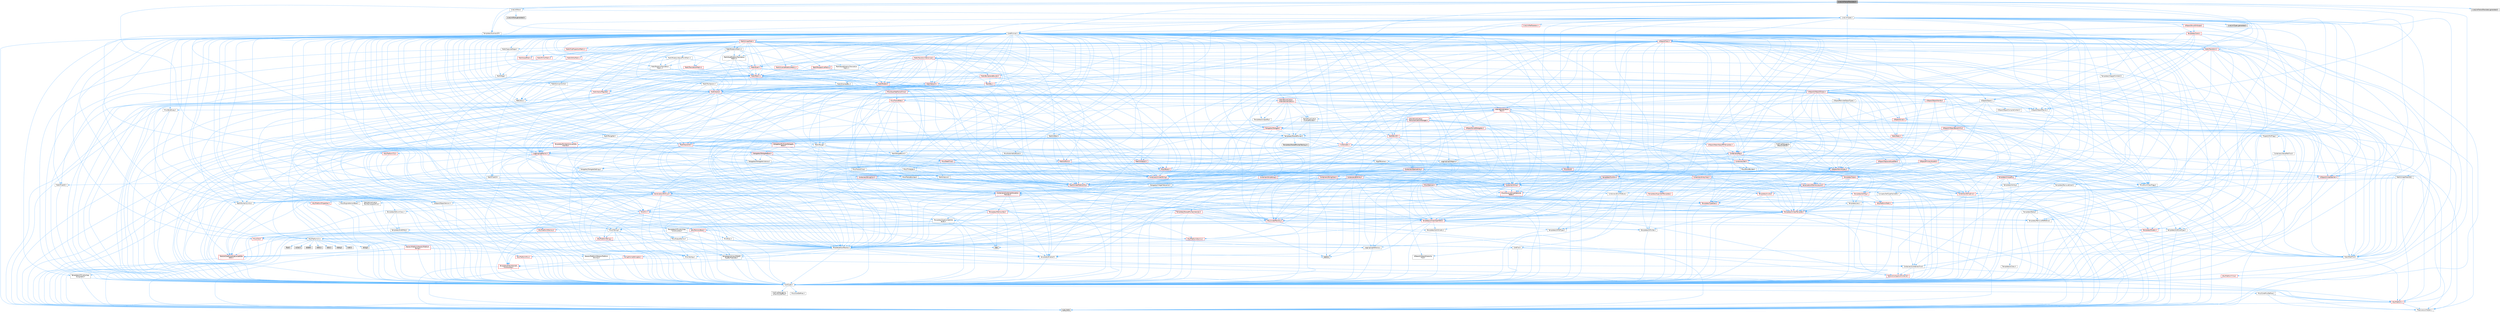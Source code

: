 digraph "LiveLinkFrameTranslator.h"
{
 // INTERACTIVE_SVG=YES
 // LATEX_PDF_SIZE
  bgcolor="transparent";
  edge [fontname=Helvetica,fontsize=10,labelfontname=Helvetica,labelfontsize=10];
  node [fontname=Helvetica,fontsize=10,shape=box,height=0.2,width=0.4];
  Node1 [id="Node000001",label="LiveLinkFrameTranslator.h",height=0.2,width=0.4,color="gray40", fillcolor="grey60", style="filled", fontcolor="black",tooltip=" "];
  Node1 -> Node2 [id="edge1_Node000001_Node000002",color="steelblue1",style="solid",tooltip=" "];
  Node2 [id="Node000002",label="CoreMinimal.h",height=0.2,width=0.4,color="grey40", fillcolor="white", style="filled",URL="$d7/d67/CoreMinimal_8h.html",tooltip=" "];
  Node2 -> Node3 [id="edge2_Node000002_Node000003",color="steelblue1",style="solid",tooltip=" "];
  Node3 [id="Node000003",label="CoreTypes.h",height=0.2,width=0.4,color="grey40", fillcolor="white", style="filled",URL="$dc/dec/CoreTypes_8h.html",tooltip=" "];
  Node3 -> Node4 [id="edge3_Node000003_Node000004",color="steelblue1",style="solid",tooltip=" "];
  Node4 [id="Node000004",label="HAL/Platform.h",height=0.2,width=0.4,color="red", fillcolor="#FFF0F0", style="filled",URL="$d9/dd0/Platform_8h.html",tooltip=" "];
  Node4 -> Node7 [id="edge4_Node000004_Node000007",color="steelblue1",style="solid",tooltip=" "];
  Node7 [id="Node000007",label="type_traits",height=0.2,width=0.4,color="grey60", fillcolor="#E0E0E0", style="filled",tooltip=" "];
  Node4 -> Node8 [id="edge5_Node000004_Node000008",color="steelblue1",style="solid",tooltip=" "];
  Node8 [id="Node000008",label="PreprocessorHelpers.h",height=0.2,width=0.4,color="grey40", fillcolor="white", style="filled",URL="$db/ddb/PreprocessorHelpers_8h.html",tooltip=" "];
  Node3 -> Node14 [id="edge6_Node000003_Node000014",color="steelblue1",style="solid",tooltip=" "];
  Node14 [id="Node000014",label="ProfilingDebugging\l/UMemoryDefines.h",height=0.2,width=0.4,color="grey40", fillcolor="white", style="filled",URL="$d2/da2/UMemoryDefines_8h.html",tooltip=" "];
  Node3 -> Node15 [id="edge7_Node000003_Node000015",color="steelblue1",style="solid",tooltip=" "];
  Node15 [id="Node000015",label="Misc/CoreMiscDefines.h",height=0.2,width=0.4,color="grey40", fillcolor="white", style="filled",URL="$da/d38/CoreMiscDefines_8h.html",tooltip=" "];
  Node15 -> Node4 [id="edge8_Node000015_Node000004",color="steelblue1",style="solid",tooltip=" "];
  Node15 -> Node8 [id="edge9_Node000015_Node000008",color="steelblue1",style="solid",tooltip=" "];
  Node3 -> Node16 [id="edge10_Node000003_Node000016",color="steelblue1",style="solid",tooltip=" "];
  Node16 [id="Node000016",label="Misc/CoreDefines.h",height=0.2,width=0.4,color="grey40", fillcolor="white", style="filled",URL="$d3/dd2/CoreDefines_8h.html",tooltip=" "];
  Node2 -> Node17 [id="edge11_Node000002_Node000017",color="steelblue1",style="solid",tooltip=" "];
  Node17 [id="Node000017",label="CoreFwd.h",height=0.2,width=0.4,color="grey40", fillcolor="white", style="filled",URL="$d1/d1e/CoreFwd_8h.html",tooltip=" "];
  Node17 -> Node3 [id="edge12_Node000017_Node000003",color="steelblue1",style="solid",tooltip=" "];
  Node17 -> Node18 [id="edge13_Node000017_Node000018",color="steelblue1",style="solid",tooltip=" "];
  Node18 [id="Node000018",label="Containers/ContainersFwd.h",height=0.2,width=0.4,color="grey40", fillcolor="white", style="filled",URL="$d4/d0a/ContainersFwd_8h.html",tooltip=" "];
  Node18 -> Node4 [id="edge14_Node000018_Node000004",color="steelblue1",style="solid",tooltip=" "];
  Node18 -> Node3 [id="edge15_Node000018_Node000003",color="steelblue1",style="solid",tooltip=" "];
  Node18 -> Node19 [id="edge16_Node000018_Node000019",color="steelblue1",style="solid",tooltip=" "];
  Node19 [id="Node000019",label="Traits/IsContiguousContainer.h",height=0.2,width=0.4,color="red", fillcolor="#FFF0F0", style="filled",URL="$d5/d3c/IsContiguousContainer_8h.html",tooltip=" "];
  Node19 -> Node3 [id="edge17_Node000019_Node000003",color="steelblue1",style="solid",tooltip=" "];
  Node17 -> Node22 [id="edge18_Node000017_Node000022",color="steelblue1",style="solid",tooltip=" "];
  Node22 [id="Node000022",label="Math/MathFwd.h",height=0.2,width=0.4,color="grey40", fillcolor="white", style="filled",URL="$d2/d10/MathFwd_8h.html",tooltip=" "];
  Node22 -> Node4 [id="edge19_Node000022_Node000004",color="steelblue1",style="solid",tooltip=" "];
  Node17 -> Node23 [id="edge20_Node000017_Node000023",color="steelblue1",style="solid",tooltip=" "];
  Node23 [id="Node000023",label="UObject/UObjectHierarchy\lFwd.h",height=0.2,width=0.4,color="grey40", fillcolor="white", style="filled",URL="$d3/d13/UObjectHierarchyFwd_8h.html",tooltip=" "];
  Node2 -> Node23 [id="edge21_Node000002_Node000023",color="steelblue1",style="solid",tooltip=" "];
  Node2 -> Node18 [id="edge22_Node000002_Node000018",color="steelblue1",style="solid",tooltip=" "];
  Node2 -> Node24 [id="edge23_Node000002_Node000024",color="steelblue1",style="solid",tooltip=" "];
  Node24 [id="Node000024",label="Misc/VarArgs.h",height=0.2,width=0.4,color="grey40", fillcolor="white", style="filled",URL="$d5/d6f/VarArgs_8h.html",tooltip=" "];
  Node24 -> Node3 [id="edge24_Node000024_Node000003",color="steelblue1",style="solid",tooltip=" "];
  Node2 -> Node25 [id="edge25_Node000002_Node000025",color="steelblue1",style="solid",tooltip=" "];
  Node25 [id="Node000025",label="Logging/LogVerbosity.h",height=0.2,width=0.4,color="grey40", fillcolor="white", style="filled",URL="$d2/d8f/LogVerbosity_8h.html",tooltip=" "];
  Node25 -> Node3 [id="edge26_Node000025_Node000003",color="steelblue1",style="solid",tooltip=" "];
  Node2 -> Node26 [id="edge27_Node000002_Node000026",color="steelblue1",style="solid",tooltip=" "];
  Node26 [id="Node000026",label="Misc/OutputDevice.h",height=0.2,width=0.4,color="grey40", fillcolor="white", style="filled",URL="$d7/d32/OutputDevice_8h.html",tooltip=" "];
  Node26 -> Node17 [id="edge28_Node000026_Node000017",color="steelblue1",style="solid",tooltip=" "];
  Node26 -> Node3 [id="edge29_Node000026_Node000003",color="steelblue1",style="solid",tooltip=" "];
  Node26 -> Node25 [id="edge30_Node000026_Node000025",color="steelblue1",style="solid",tooltip=" "];
  Node26 -> Node24 [id="edge31_Node000026_Node000024",color="steelblue1",style="solid",tooltip=" "];
  Node26 -> Node27 [id="edge32_Node000026_Node000027",color="steelblue1",style="solid",tooltip=" "];
  Node27 [id="Node000027",label="Templates/IsArrayOrRefOf\lTypeByPredicate.h",height=0.2,width=0.4,color="grey40", fillcolor="white", style="filled",URL="$d6/da1/IsArrayOrRefOfTypeByPredicate_8h.html",tooltip=" "];
  Node27 -> Node3 [id="edge33_Node000027_Node000003",color="steelblue1",style="solid",tooltip=" "];
  Node26 -> Node28 [id="edge34_Node000026_Node000028",color="steelblue1",style="solid",tooltip=" "];
  Node28 [id="Node000028",label="Templates/IsValidVariadic\lFunctionArg.h",height=0.2,width=0.4,color="red", fillcolor="#FFF0F0", style="filled",URL="$d0/dc8/IsValidVariadicFunctionArg_8h.html",tooltip=" "];
  Node28 -> Node3 [id="edge35_Node000028_Node000003",color="steelblue1",style="solid",tooltip=" "];
  Node28 -> Node7 [id="edge36_Node000028_Node000007",color="steelblue1",style="solid",tooltip=" "];
  Node26 -> Node30 [id="edge37_Node000026_Node000030",color="steelblue1",style="solid",tooltip=" "];
  Node30 [id="Node000030",label="Traits/IsCharEncodingCompatible\lWith.h",height=0.2,width=0.4,color="red", fillcolor="#FFF0F0", style="filled",URL="$df/dd1/IsCharEncodingCompatibleWith_8h.html",tooltip=" "];
  Node30 -> Node7 [id="edge38_Node000030_Node000007",color="steelblue1",style="solid",tooltip=" "];
  Node2 -> Node32 [id="edge39_Node000002_Node000032",color="steelblue1",style="solid",tooltip=" "];
  Node32 [id="Node000032",label="HAL/PlatformCrt.h",height=0.2,width=0.4,color="grey40", fillcolor="white", style="filled",URL="$d8/d75/PlatformCrt_8h.html",tooltip=" "];
  Node32 -> Node33 [id="edge40_Node000032_Node000033",color="steelblue1",style="solid",tooltip=" "];
  Node33 [id="Node000033",label="new",height=0.2,width=0.4,color="grey60", fillcolor="#E0E0E0", style="filled",tooltip=" "];
  Node32 -> Node34 [id="edge41_Node000032_Node000034",color="steelblue1",style="solid",tooltip=" "];
  Node34 [id="Node000034",label="wchar.h",height=0.2,width=0.4,color="grey60", fillcolor="#E0E0E0", style="filled",tooltip=" "];
  Node32 -> Node35 [id="edge42_Node000032_Node000035",color="steelblue1",style="solid",tooltip=" "];
  Node35 [id="Node000035",label="stddef.h",height=0.2,width=0.4,color="grey60", fillcolor="#E0E0E0", style="filled",tooltip=" "];
  Node32 -> Node36 [id="edge43_Node000032_Node000036",color="steelblue1",style="solid",tooltip=" "];
  Node36 [id="Node000036",label="stdlib.h",height=0.2,width=0.4,color="grey60", fillcolor="#E0E0E0", style="filled",tooltip=" "];
  Node32 -> Node37 [id="edge44_Node000032_Node000037",color="steelblue1",style="solid",tooltip=" "];
  Node37 [id="Node000037",label="stdio.h",height=0.2,width=0.4,color="grey60", fillcolor="#E0E0E0", style="filled",tooltip=" "];
  Node32 -> Node38 [id="edge45_Node000032_Node000038",color="steelblue1",style="solid",tooltip=" "];
  Node38 [id="Node000038",label="stdarg.h",height=0.2,width=0.4,color="grey60", fillcolor="#E0E0E0", style="filled",tooltip=" "];
  Node32 -> Node39 [id="edge46_Node000032_Node000039",color="steelblue1",style="solid",tooltip=" "];
  Node39 [id="Node000039",label="math.h",height=0.2,width=0.4,color="grey60", fillcolor="#E0E0E0", style="filled",tooltip=" "];
  Node32 -> Node40 [id="edge47_Node000032_Node000040",color="steelblue1",style="solid",tooltip=" "];
  Node40 [id="Node000040",label="float.h",height=0.2,width=0.4,color="grey60", fillcolor="#E0E0E0", style="filled",tooltip=" "];
  Node32 -> Node41 [id="edge48_Node000032_Node000041",color="steelblue1",style="solid",tooltip=" "];
  Node41 [id="Node000041",label="string.h",height=0.2,width=0.4,color="grey60", fillcolor="#E0E0E0", style="filled",tooltip=" "];
  Node2 -> Node42 [id="edge49_Node000002_Node000042",color="steelblue1",style="solid",tooltip=" "];
  Node42 [id="Node000042",label="HAL/PlatformMisc.h",height=0.2,width=0.4,color="red", fillcolor="#FFF0F0", style="filled",URL="$d0/df5/PlatformMisc_8h.html",tooltip=" "];
  Node42 -> Node3 [id="edge50_Node000042_Node000003",color="steelblue1",style="solid",tooltip=" "];
  Node2 -> Node61 [id="edge51_Node000002_Node000061",color="steelblue1",style="solid",tooltip=" "];
  Node61 [id="Node000061",label="Misc/AssertionMacros.h",height=0.2,width=0.4,color="grey40", fillcolor="white", style="filled",URL="$d0/dfa/AssertionMacros_8h.html",tooltip=" "];
  Node61 -> Node3 [id="edge52_Node000061_Node000003",color="steelblue1",style="solid",tooltip=" "];
  Node61 -> Node4 [id="edge53_Node000061_Node000004",color="steelblue1",style="solid",tooltip=" "];
  Node61 -> Node42 [id="edge54_Node000061_Node000042",color="steelblue1",style="solid",tooltip=" "];
  Node61 -> Node8 [id="edge55_Node000061_Node000008",color="steelblue1",style="solid",tooltip=" "];
  Node61 -> Node62 [id="edge56_Node000061_Node000062",color="steelblue1",style="solid",tooltip=" "];
  Node62 [id="Node000062",label="Templates/EnableIf.h",height=0.2,width=0.4,color="grey40", fillcolor="white", style="filled",URL="$d7/d60/EnableIf_8h.html",tooltip=" "];
  Node62 -> Node3 [id="edge57_Node000062_Node000003",color="steelblue1",style="solid",tooltip=" "];
  Node61 -> Node27 [id="edge58_Node000061_Node000027",color="steelblue1",style="solid",tooltip=" "];
  Node61 -> Node28 [id="edge59_Node000061_Node000028",color="steelblue1",style="solid",tooltip=" "];
  Node61 -> Node30 [id="edge60_Node000061_Node000030",color="steelblue1",style="solid",tooltip=" "];
  Node61 -> Node24 [id="edge61_Node000061_Node000024",color="steelblue1",style="solid",tooltip=" "];
  Node61 -> Node63 [id="edge62_Node000061_Node000063",color="steelblue1",style="solid",tooltip=" "];
  Node63 [id="Node000063",label="String/FormatStringSan.h",height=0.2,width=0.4,color="red", fillcolor="#FFF0F0", style="filled",URL="$d3/d8b/FormatStringSan_8h.html",tooltip=" "];
  Node63 -> Node7 [id="edge63_Node000063_Node000007",color="steelblue1",style="solid",tooltip=" "];
  Node63 -> Node3 [id="edge64_Node000063_Node000003",color="steelblue1",style="solid",tooltip=" "];
  Node63 -> Node28 [id="edge65_Node000063_Node000028",color="steelblue1",style="solid",tooltip=" "];
  Node63 -> Node18 [id="edge66_Node000063_Node000018",color="steelblue1",style="solid",tooltip=" "];
  Node61 -> Node69 [id="edge67_Node000061_Node000069",color="steelblue1",style="solid",tooltip=" "];
  Node69 [id="Node000069",label="atomic",height=0.2,width=0.4,color="grey60", fillcolor="#E0E0E0", style="filled",tooltip=" "];
  Node2 -> Node70 [id="edge68_Node000002_Node000070",color="steelblue1",style="solid",tooltip=" "];
  Node70 [id="Node000070",label="Templates/IsPointer.h",height=0.2,width=0.4,color="grey40", fillcolor="white", style="filled",URL="$d7/d05/IsPointer_8h.html",tooltip=" "];
  Node70 -> Node3 [id="edge69_Node000070_Node000003",color="steelblue1",style="solid",tooltip=" "];
  Node2 -> Node71 [id="edge70_Node000002_Node000071",color="steelblue1",style="solid",tooltip=" "];
  Node71 [id="Node000071",label="HAL/PlatformMemory.h",height=0.2,width=0.4,color="red", fillcolor="#FFF0F0", style="filled",URL="$de/d68/PlatformMemory_8h.html",tooltip=" "];
  Node71 -> Node3 [id="edge71_Node000071_Node000003",color="steelblue1",style="solid",tooltip=" "];
  Node2 -> Node54 [id="edge72_Node000002_Node000054",color="steelblue1",style="solid",tooltip=" "];
  Node54 [id="Node000054",label="HAL/PlatformAtomics.h",height=0.2,width=0.4,color="red", fillcolor="#FFF0F0", style="filled",URL="$d3/d36/PlatformAtomics_8h.html",tooltip=" "];
  Node54 -> Node3 [id="edge73_Node000054_Node000003",color="steelblue1",style="solid",tooltip=" "];
  Node2 -> Node76 [id="edge74_Node000002_Node000076",color="steelblue1",style="solid",tooltip=" "];
  Node76 [id="Node000076",label="Misc/Exec.h",height=0.2,width=0.4,color="grey40", fillcolor="white", style="filled",URL="$de/ddb/Exec_8h.html",tooltip=" "];
  Node76 -> Node3 [id="edge75_Node000076_Node000003",color="steelblue1",style="solid",tooltip=" "];
  Node76 -> Node61 [id="edge76_Node000076_Node000061",color="steelblue1",style="solid",tooltip=" "];
  Node2 -> Node77 [id="edge77_Node000002_Node000077",color="steelblue1",style="solid",tooltip=" "];
  Node77 [id="Node000077",label="HAL/MemoryBase.h",height=0.2,width=0.4,color="red", fillcolor="#FFF0F0", style="filled",URL="$d6/d9f/MemoryBase_8h.html",tooltip=" "];
  Node77 -> Node3 [id="edge78_Node000077_Node000003",color="steelblue1",style="solid",tooltip=" "];
  Node77 -> Node54 [id="edge79_Node000077_Node000054",color="steelblue1",style="solid",tooltip=" "];
  Node77 -> Node32 [id="edge80_Node000077_Node000032",color="steelblue1",style="solid",tooltip=" "];
  Node77 -> Node76 [id="edge81_Node000077_Node000076",color="steelblue1",style="solid",tooltip=" "];
  Node77 -> Node26 [id="edge82_Node000077_Node000026",color="steelblue1",style="solid",tooltip=" "];
  Node2 -> Node87 [id="edge83_Node000002_Node000087",color="steelblue1",style="solid",tooltip=" "];
  Node87 [id="Node000087",label="HAL/UnrealMemory.h",height=0.2,width=0.4,color="red", fillcolor="#FFF0F0", style="filled",URL="$d9/d96/UnrealMemory_8h.html",tooltip=" "];
  Node87 -> Node3 [id="edge84_Node000087_Node000003",color="steelblue1",style="solid",tooltip=" "];
  Node87 -> Node77 [id="edge85_Node000087_Node000077",color="steelblue1",style="solid",tooltip=" "];
  Node87 -> Node71 [id="edge86_Node000087_Node000071",color="steelblue1",style="solid",tooltip=" "];
  Node87 -> Node70 [id="edge87_Node000087_Node000070",color="steelblue1",style="solid",tooltip=" "];
  Node2 -> Node89 [id="edge88_Node000002_Node000089",color="steelblue1",style="solid",tooltip=" "];
  Node89 [id="Node000089",label="Templates/IsArithmetic.h",height=0.2,width=0.4,color="grey40", fillcolor="white", style="filled",URL="$d2/d5d/IsArithmetic_8h.html",tooltip=" "];
  Node89 -> Node3 [id="edge89_Node000089_Node000003",color="steelblue1",style="solid",tooltip=" "];
  Node2 -> Node83 [id="edge90_Node000002_Node000083",color="steelblue1",style="solid",tooltip=" "];
  Node83 [id="Node000083",label="Templates/AndOrNot.h",height=0.2,width=0.4,color="grey40", fillcolor="white", style="filled",URL="$db/d0a/AndOrNot_8h.html",tooltip=" "];
  Node83 -> Node3 [id="edge91_Node000083_Node000003",color="steelblue1",style="solid",tooltip=" "];
  Node2 -> Node90 [id="edge92_Node000002_Node000090",color="steelblue1",style="solid",tooltip=" "];
  Node90 [id="Node000090",label="Templates/IsPODType.h",height=0.2,width=0.4,color="grey40", fillcolor="white", style="filled",URL="$d7/db1/IsPODType_8h.html",tooltip=" "];
  Node90 -> Node3 [id="edge93_Node000090_Node000003",color="steelblue1",style="solid",tooltip=" "];
  Node2 -> Node91 [id="edge94_Node000002_Node000091",color="steelblue1",style="solid",tooltip=" "];
  Node91 [id="Node000091",label="Templates/IsUECoreType.h",height=0.2,width=0.4,color="grey40", fillcolor="white", style="filled",URL="$d1/db8/IsUECoreType_8h.html",tooltip=" "];
  Node91 -> Node3 [id="edge95_Node000091_Node000003",color="steelblue1",style="solid",tooltip=" "];
  Node91 -> Node7 [id="edge96_Node000091_Node000007",color="steelblue1",style="solid",tooltip=" "];
  Node2 -> Node84 [id="edge97_Node000002_Node000084",color="steelblue1",style="solid",tooltip=" "];
  Node84 [id="Node000084",label="Templates/IsTriviallyCopy\lConstructible.h",height=0.2,width=0.4,color="grey40", fillcolor="white", style="filled",URL="$d3/d78/IsTriviallyCopyConstructible_8h.html",tooltip=" "];
  Node84 -> Node3 [id="edge98_Node000084_Node000003",color="steelblue1",style="solid",tooltip=" "];
  Node84 -> Node7 [id="edge99_Node000084_Node000007",color="steelblue1",style="solid",tooltip=" "];
  Node2 -> Node92 [id="edge100_Node000002_Node000092",color="steelblue1",style="solid",tooltip=" "];
  Node92 [id="Node000092",label="Templates/UnrealTypeTraits.h",height=0.2,width=0.4,color="red", fillcolor="#FFF0F0", style="filled",URL="$d2/d2d/UnrealTypeTraits_8h.html",tooltip=" "];
  Node92 -> Node3 [id="edge101_Node000092_Node000003",color="steelblue1",style="solid",tooltip=" "];
  Node92 -> Node70 [id="edge102_Node000092_Node000070",color="steelblue1",style="solid",tooltip=" "];
  Node92 -> Node61 [id="edge103_Node000092_Node000061",color="steelblue1",style="solid",tooltip=" "];
  Node92 -> Node83 [id="edge104_Node000092_Node000083",color="steelblue1",style="solid",tooltip=" "];
  Node92 -> Node62 [id="edge105_Node000092_Node000062",color="steelblue1",style="solid",tooltip=" "];
  Node92 -> Node89 [id="edge106_Node000092_Node000089",color="steelblue1",style="solid",tooltip=" "];
  Node92 -> Node93 [id="edge107_Node000092_Node000093",color="steelblue1",style="solid",tooltip=" "];
  Node93 [id="Node000093",label="Templates/Models.h",height=0.2,width=0.4,color="red", fillcolor="#FFF0F0", style="filled",URL="$d3/d0c/Models_8h.html",tooltip=" "];
  Node92 -> Node90 [id="edge108_Node000092_Node000090",color="steelblue1",style="solid",tooltip=" "];
  Node92 -> Node91 [id="edge109_Node000092_Node000091",color="steelblue1",style="solid",tooltip=" "];
  Node92 -> Node84 [id="edge110_Node000092_Node000084",color="steelblue1",style="solid",tooltip=" "];
  Node2 -> Node62 [id="edge111_Node000002_Node000062",color="steelblue1",style="solid",tooltip=" "];
  Node2 -> Node94 [id="edge112_Node000002_Node000094",color="steelblue1",style="solid",tooltip=" "];
  Node94 [id="Node000094",label="Templates/RemoveReference.h",height=0.2,width=0.4,color="grey40", fillcolor="white", style="filled",URL="$da/dbe/RemoveReference_8h.html",tooltip=" "];
  Node94 -> Node3 [id="edge113_Node000094_Node000003",color="steelblue1",style="solid",tooltip=" "];
  Node2 -> Node95 [id="edge114_Node000002_Node000095",color="steelblue1",style="solid",tooltip=" "];
  Node95 [id="Node000095",label="Templates/IntegralConstant.h",height=0.2,width=0.4,color="grey40", fillcolor="white", style="filled",URL="$db/d1b/IntegralConstant_8h.html",tooltip=" "];
  Node95 -> Node3 [id="edge115_Node000095_Node000003",color="steelblue1",style="solid",tooltip=" "];
  Node2 -> Node96 [id="edge116_Node000002_Node000096",color="steelblue1",style="solid",tooltip=" "];
  Node96 [id="Node000096",label="Templates/IsClass.h",height=0.2,width=0.4,color="grey40", fillcolor="white", style="filled",URL="$db/dcb/IsClass_8h.html",tooltip=" "];
  Node96 -> Node3 [id="edge117_Node000096_Node000003",color="steelblue1",style="solid",tooltip=" "];
  Node2 -> Node97 [id="edge118_Node000002_Node000097",color="steelblue1",style="solid",tooltip=" "];
  Node97 [id="Node000097",label="Templates/TypeCompatible\lBytes.h",height=0.2,width=0.4,color="grey40", fillcolor="white", style="filled",URL="$df/d0a/TypeCompatibleBytes_8h.html",tooltip=" "];
  Node97 -> Node3 [id="edge119_Node000097_Node000003",color="steelblue1",style="solid",tooltip=" "];
  Node97 -> Node41 [id="edge120_Node000097_Node000041",color="steelblue1",style="solid",tooltip=" "];
  Node97 -> Node33 [id="edge121_Node000097_Node000033",color="steelblue1",style="solid",tooltip=" "];
  Node97 -> Node7 [id="edge122_Node000097_Node000007",color="steelblue1",style="solid",tooltip=" "];
  Node2 -> Node19 [id="edge123_Node000002_Node000019",color="steelblue1",style="solid",tooltip=" "];
  Node2 -> Node98 [id="edge124_Node000002_Node000098",color="steelblue1",style="solid",tooltip=" "];
  Node98 [id="Node000098",label="Templates/UnrealTemplate.h",height=0.2,width=0.4,color="red", fillcolor="#FFF0F0", style="filled",URL="$d4/d24/UnrealTemplate_8h.html",tooltip=" "];
  Node98 -> Node3 [id="edge125_Node000098_Node000003",color="steelblue1",style="solid",tooltip=" "];
  Node98 -> Node70 [id="edge126_Node000098_Node000070",color="steelblue1",style="solid",tooltip=" "];
  Node98 -> Node87 [id="edge127_Node000098_Node000087",color="steelblue1",style="solid",tooltip=" "];
  Node98 -> Node92 [id="edge128_Node000098_Node000092",color="steelblue1",style="solid",tooltip=" "];
  Node98 -> Node94 [id="edge129_Node000098_Node000094",color="steelblue1",style="solid",tooltip=" "];
  Node98 -> Node97 [id="edge130_Node000098_Node000097",color="steelblue1",style="solid",tooltip=" "];
  Node98 -> Node19 [id="edge131_Node000098_Node000019",color="steelblue1",style="solid",tooltip=" "];
  Node98 -> Node7 [id="edge132_Node000098_Node000007",color="steelblue1",style="solid",tooltip=" "];
  Node2 -> Node47 [id="edge133_Node000002_Node000047",color="steelblue1",style="solid",tooltip=" "];
  Node47 [id="Node000047",label="Math/NumericLimits.h",height=0.2,width=0.4,color="grey40", fillcolor="white", style="filled",URL="$df/d1b/NumericLimits_8h.html",tooltip=" "];
  Node47 -> Node3 [id="edge134_Node000047_Node000003",color="steelblue1",style="solid",tooltip=" "];
  Node2 -> Node102 [id="edge135_Node000002_Node000102",color="steelblue1",style="solid",tooltip=" "];
  Node102 [id="Node000102",label="HAL/PlatformMath.h",height=0.2,width=0.4,color="red", fillcolor="#FFF0F0", style="filled",URL="$dc/d53/PlatformMath_8h.html",tooltip=" "];
  Node102 -> Node3 [id="edge136_Node000102_Node000003",color="steelblue1",style="solid",tooltip=" "];
  Node2 -> Node85 [id="edge137_Node000002_Node000085",color="steelblue1",style="solid",tooltip=" "];
  Node85 [id="Node000085",label="Templates/IsTriviallyCopy\lAssignable.h",height=0.2,width=0.4,color="grey40", fillcolor="white", style="filled",URL="$d2/df2/IsTriviallyCopyAssignable_8h.html",tooltip=" "];
  Node85 -> Node3 [id="edge138_Node000085_Node000003",color="steelblue1",style="solid",tooltip=" "];
  Node85 -> Node7 [id="edge139_Node000085_Node000007",color="steelblue1",style="solid",tooltip=" "];
  Node2 -> Node110 [id="edge140_Node000002_Node000110",color="steelblue1",style="solid",tooltip=" "];
  Node110 [id="Node000110",label="Templates/MemoryOps.h",height=0.2,width=0.4,color="red", fillcolor="#FFF0F0", style="filled",URL="$db/dea/MemoryOps_8h.html",tooltip=" "];
  Node110 -> Node3 [id="edge141_Node000110_Node000003",color="steelblue1",style="solid",tooltip=" "];
  Node110 -> Node87 [id="edge142_Node000110_Node000087",color="steelblue1",style="solid",tooltip=" "];
  Node110 -> Node85 [id="edge143_Node000110_Node000085",color="steelblue1",style="solid",tooltip=" "];
  Node110 -> Node84 [id="edge144_Node000110_Node000084",color="steelblue1",style="solid",tooltip=" "];
  Node110 -> Node92 [id="edge145_Node000110_Node000092",color="steelblue1",style="solid",tooltip=" "];
  Node110 -> Node33 [id="edge146_Node000110_Node000033",color="steelblue1",style="solid",tooltip=" "];
  Node110 -> Node7 [id="edge147_Node000110_Node000007",color="steelblue1",style="solid",tooltip=" "];
  Node2 -> Node111 [id="edge148_Node000002_Node000111",color="steelblue1",style="solid",tooltip=" "];
  Node111 [id="Node000111",label="Containers/ContainerAllocation\lPolicies.h",height=0.2,width=0.4,color="red", fillcolor="#FFF0F0", style="filled",URL="$d7/dff/ContainerAllocationPolicies_8h.html",tooltip=" "];
  Node111 -> Node3 [id="edge149_Node000111_Node000003",color="steelblue1",style="solid",tooltip=" "];
  Node111 -> Node111 [id="edge150_Node000111_Node000111",color="steelblue1",style="solid",tooltip=" "];
  Node111 -> Node102 [id="edge151_Node000111_Node000102",color="steelblue1",style="solid",tooltip=" "];
  Node111 -> Node87 [id="edge152_Node000111_Node000087",color="steelblue1",style="solid",tooltip=" "];
  Node111 -> Node47 [id="edge153_Node000111_Node000047",color="steelblue1",style="solid",tooltip=" "];
  Node111 -> Node61 [id="edge154_Node000111_Node000061",color="steelblue1",style="solid",tooltip=" "];
  Node111 -> Node110 [id="edge155_Node000111_Node000110",color="steelblue1",style="solid",tooltip=" "];
  Node111 -> Node97 [id="edge156_Node000111_Node000097",color="steelblue1",style="solid",tooltip=" "];
  Node111 -> Node7 [id="edge157_Node000111_Node000007",color="steelblue1",style="solid",tooltip=" "];
  Node2 -> Node114 [id="edge158_Node000002_Node000114",color="steelblue1",style="solid",tooltip=" "];
  Node114 [id="Node000114",label="Templates/IsEnumClass.h",height=0.2,width=0.4,color="grey40", fillcolor="white", style="filled",URL="$d7/d15/IsEnumClass_8h.html",tooltip=" "];
  Node114 -> Node3 [id="edge159_Node000114_Node000003",color="steelblue1",style="solid",tooltip=" "];
  Node114 -> Node83 [id="edge160_Node000114_Node000083",color="steelblue1",style="solid",tooltip=" "];
  Node2 -> Node115 [id="edge161_Node000002_Node000115",color="steelblue1",style="solid",tooltip=" "];
  Node115 [id="Node000115",label="HAL/PlatformProperties.h",height=0.2,width=0.4,color="red", fillcolor="#FFF0F0", style="filled",URL="$d9/db0/PlatformProperties_8h.html",tooltip=" "];
  Node115 -> Node3 [id="edge162_Node000115_Node000003",color="steelblue1",style="solid",tooltip=" "];
  Node2 -> Node118 [id="edge163_Node000002_Node000118",color="steelblue1",style="solid",tooltip=" "];
  Node118 [id="Node000118",label="Misc/EngineVersionBase.h",height=0.2,width=0.4,color="grey40", fillcolor="white", style="filled",URL="$d5/d2b/EngineVersionBase_8h.html",tooltip=" "];
  Node118 -> Node3 [id="edge164_Node000118_Node000003",color="steelblue1",style="solid",tooltip=" "];
  Node2 -> Node119 [id="edge165_Node000002_Node000119",color="steelblue1",style="solid",tooltip=" "];
  Node119 [id="Node000119",label="Internationalization\l/TextNamespaceFwd.h",height=0.2,width=0.4,color="grey40", fillcolor="white", style="filled",URL="$d8/d97/TextNamespaceFwd_8h.html",tooltip=" "];
  Node119 -> Node3 [id="edge166_Node000119_Node000003",color="steelblue1",style="solid",tooltip=" "];
  Node2 -> Node120 [id="edge167_Node000002_Node000120",color="steelblue1",style="solid",tooltip=" "];
  Node120 [id="Node000120",label="Serialization/Archive.h",height=0.2,width=0.4,color="red", fillcolor="#FFF0F0", style="filled",URL="$d7/d3b/Archive_8h.html",tooltip=" "];
  Node120 -> Node17 [id="edge168_Node000120_Node000017",color="steelblue1",style="solid",tooltip=" "];
  Node120 -> Node3 [id="edge169_Node000120_Node000003",color="steelblue1",style="solid",tooltip=" "];
  Node120 -> Node115 [id="edge170_Node000120_Node000115",color="steelblue1",style="solid",tooltip=" "];
  Node120 -> Node119 [id="edge171_Node000120_Node000119",color="steelblue1",style="solid",tooltip=" "];
  Node120 -> Node22 [id="edge172_Node000120_Node000022",color="steelblue1",style="solid",tooltip=" "];
  Node120 -> Node61 [id="edge173_Node000120_Node000061",color="steelblue1",style="solid",tooltip=" "];
  Node120 -> Node118 [id="edge174_Node000120_Node000118",color="steelblue1",style="solid",tooltip=" "];
  Node120 -> Node24 [id="edge175_Node000120_Node000024",color="steelblue1",style="solid",tooltip=" "];
  Node120 -> Node62 [id="edge176_Node000120_Node000062",color="steelblue1",style="solid",tooltip=" "];
  Node120 -> Node27 [id="edge177_Node000120_Node000027",color="steelblue1",style="solid",tooltip=" "];
  Node120 -> Node114 [id="edge178_Node000120_Node000114",color="steelblue1",style="solid",tooltip=" "];
  Node120 -> Node28 [id="edge179_Node000120_Node000028",color="steelblue1",style="solid",tooltip=" "];
  Node120 -> Node98 [id="edge180_Node000120_Node000098",color="steelblue1",style="solid",tooltip=" "];
  Node120 -> Node30 [id="edge181_Node000120_Node000030",color="steelblue1",style="solid",tooltip=" "];
  Node120 -> Node123 [id="edge182_Node000120_Node000123",color="steelblue1",style="solid",tooltip=" "];
  Node123 [id="Node000123",label="UObject/ObjectVersion.h",height=0.2,width=0.4,color="grey40", fillcolor="white", style="filled",URL="$da/d63/ObjectVersion_8h.html",tooltip=" "];
  Node123 -> Node3 [id="edge183_Node000123_Node000003",color="steelblue1",style="solid",tooltip=" "];
  Node2 -> Node124 [id="edge184_Node000002_Node000124",color="steelblue1",style="solid",tooltip=" "];
  Node124 [id="Node000124",label="Templates/Less.h",height=0.2,width=0.4,color="grey40", fillcolor="white", style="filled",URL="$de/dc8/Less_8h.html",tooltip=" "];
  Node124 -> Node3 [id="edge185_Node000124_Node000003",color="steelblue1",style="solid",tooltip=" "];
  Node124 -> Node98 [id="edge186_Node000124_Node000098",color="steelblue1",style="solid",tooltip=" "];
  Node2 -> Node125 [id="edge187_Node000002_Node000125",color="steelblue1",style="solid",tooltip=" "];
  Node125 [id="Node000125",label="Templates/Sorting.h",height=0.2,width=0.4,color="red", fillcolor="#FFF0F0", style="filled",URL="$d3/d9e/Sorting_8h.html",tooltip=" "];
  Node125 -> Node3 [id="edge188_Node000125_Node000003",color="steelblue1",style="solid",tooltip=" "];
  Node125 -> Node102 [id="edge189_Node000125_Node000102",color="steelblue1",style="solid",tooltip=" "];
  Node125 -> Node124 [id="edge190_Node000125_Node000124",color="steelblue1",style="solid",tooltip=" "];
  Node2 -> Node136 [id="edge191_Node000002_Node000136",color="steelblue1",style="solid",tooltip=" "];
  Node136 [id="Node000136",label="Misc/Char.h",height=0.2,width=0.4,color="red", fillcolor="#FFF0F0", style="filled",URL="$d0/d58/Char_8h.html",tooltip=" "];
  Node136 -> Node3 [id="edge192_Node000136_Node000003",color="steelblue1",style="solid",tooltip=" "];
  Node136 -> Node7 [id="edge193_Node000136_Node000007",color="steelblue1",style="solid",tooltip=" "];
  Node2 -> Node139 [id="edge194_Node000002_Node000139",color="steelblue1",style="solid",tooltip=" "];
  Node139 [id="Node000139",label="GenericPlatform/GenericPlatform\lStricmp.h",height=0.2,width=0.4,color="grey40", fillcolor="white", style="filled",URL="$d2/d86/GenericPlatformStricmp_8h.html",tooltip=" "];
  Node139 -> Node3 [id="edge195_Node000139_Node000003",color="steelblue1",style="solid",tooltip=" "];
  Node2 -> Node140 [id="edge196_Node000002_Node000140",color="steelblue1",style="solid",tooltip=" "];
  Node140 [id="Node000140",label="GenericPlatform/GenericPlatform\lString.h",height=0.2,width=0.4,color="red", fillcolor="#FFF0F0", style="filled",URL="$dd/d20/GenericPlatformString_8h.html",tooltip=" "];
  Node140 -> Node3 [id="edge197_Node000140_Node000003",color="steelblue1",style="solid",tooltip=" "];
  Node140 -> Node139 [id="edge198_Node000140_Node000139",color="steelblue1",style="solid",tooltip=" "];
  Node140 -> Node62 [id="edge199_Node000140_Node000062",color="steelblue1",style="solid",tooltip=" "];
  Node140 -> Node30 [id="edge200_Node000140_Node000030",color="steelblue1",style="solid",tooltip=" "];
  Node140 -> Node7 [id="edge201_Node000140_Node000007",color="steelblue1",style="solid",tooltip=" "];
  Node2 -> Node73 [id="edge202_Node000002_Node000073",color="steelblue1",style="solid",tooltip=" "];
  Node73 [id="Node000073",label="HAL/PlatformString.h",height=0.2,width=0.4,color="red", fillcolor="#FFF0F0", style="filled",URL="$db/db5/PlatformString_8h.html",tooltip=" "];
  Node73 -> Node3 [id="edge203_Node000073_Node000003",color="steelblue1",style="solid",tooltip=" "];
  Node2 -> Node143 [id="edge204_Node000002_Node000143",color="steelblue1",style="solid",tooltip=" "];
  Node143 [id="Node000143",label="Misc/CString.h",height=0.2,width=0.4,color="grey40", fillcolor="white", style="filled",URL="$d2/d49/CString_8h.html",tooltip=" "];
  Node143 -> Node3 [id="edge205_Node000143_Node000003",color="steelblue1",style="solid",tooltip=" "];
  Node143 -> Node32 [id="edge206_Node000143_Node000032",color="steelblue1",style="solid",tooltip=" "];
  Node143 -> Node73 [id="edge207_Node000143_Node000073",color="steelblue1",style="solid",tooltip=" "];
  Node143 -> Node61 [id="edge208_Node000143_Node000061",color="steelblue1",style="solid",tooltip=" "];
  Node143 -> Node136 [id="edge209_Node000143_Node000136",color="steelblue1",style="solid",tooltip=" "];
  Node143 -> Node24 [id="edge210_Node000143_Node000024",color="steelblue1",style="solid",tooltip=" "];
  Node143 -> Node27 [id="edge211_Node000143_Node000027",color="steelblue1",style="solid",tooltip=" "];
  Node143 -> Node28 [id="edge212_Node000143_Node000028",color="steelblue1",style="solid",tooltip=" "];
  Node143 -> Node30 [id="edge213_Node000143_Node000030",color="steelblue1",style="solid",tooltip=" "];
  Node2 -> Node144 [id="edge214_Node000002_Node000144",color="steelblue1",style="solid",tooltip=" "];
  Node144 [id="Node000144",label="Misc/Crc.h",height=0.2,width=0.4,color="red", fillcolor="#FFF0F0", style="filled",URL="$d4/dd2/Crc_8h.html",tooltip=" "];
  Node144 -> Node3 [id="edge215_Node000144_Node000003",color="steelblue1",style="solid",tooltip=" "];
  Node144 -> Node73 [id="edge216_Node000144_Node000073",color="steelblue1",style="solid",tooltip=" "];
  Node144 -> Node61 [id="edge217_Node000144_Node000061",color="steelblue1",style="solid",tooltip=" "];
  Node144 -> Node143 [id="edge218_Node000144_Node000143",color="steelblue1",style="solid",tooltip=" "];
  Node144 -> Node136 [id="edge219_Node000144_Node000136",color="steelblue1",style="solid",tooltip=" "];
  Node144 -> Node92 [id="edge220_Node000144_Node000092",color="steelblue1",style="solid",tooltip=" "];
  Node2 -> Node135 [id="edge221_Node000002_Node000135",color="steelblue1",style="solid",tooltip=" "];
  Node135 [id="Node000135",label="Math/UnrealMathUtility.h",height=0.2,width=0.4,color="red", fillcolor="#FFF0F0", style="filled",URL="$db/db8/UnrealMathUtility_8h.html",tooltip=" "];
  Node135 -> Node3 [id="edge222_Node000135_Node000003",color="steelblue1",style="solid",tooltip=" "];
  Node135 -> Node61 [id="edge223_Node000135_Node000061",color="steelblue1",style="solid",tooltip=" "];
  Node135 -> Node102 [id="edge224_Node000135_Node000102",color="steelblue1",style="solid",tooltip=" "];
  Node135 -> Node22 [id="edge225_Node000135_Node000022",color="steelblue1",style="solid",tooltip=" "];
  Node2 -> Node145 [id="edge226_Node000002_Node000145",color="steelblue1",style="solid",tooltip=" "];
  Node145 [id="Node000145",label="Containers/UnrealString.h",height=0.2,width=0.4,color="red", fillcolor="#FFF0F0", style="filled",URL="$d5/dba/UnrealString_8h.html",tooltip=" "];
  Node2 -> Node149 [id="edge227_Node000002_Node000149",color="steelblue1",style="solid",tooltip=" "];
  Node149 [id="Node000149",label="Containers/Array.h",height=0.2,width=0.4,color="red", fillcolor="#FFF0F0", style="filled",URL="$df/dd0/Array_8h.html",tooltip=" "];
  Node149 -> Node3 [id="edge228_Node000149_Node000003",color="steelblue1",style="solid",tooltip=" "];
  Node149 -> Node61 [id="edge229_Node000149_Node000061",color="steelblue1",style="solid",tooltip=" "];
  Node149 -> Node150 [id="edge230_Node000149_Node000150",color="steelblue1",style="solid",tooltip=" "];
  Node150 [id="Node000150",label="Misc/IntrusiveUnsetOptional\lState.h",height=0.2,width=0.4,color="red", fillcolor="#FFF0F0", style="filled",URL="$d2/d0a/IntrusiveUnsetOptionalState_8h.html",tooltip=" "];
  Node149 -> Node87 [id="edge231_Node000149_Node000087",color="steelblue1",style="solid",tooltip=" "];
  Node149 -> Node92 [id="edge232_Node000149_Node000092",color="steelblue1",style="solid",tooltip=" "];
  Node149 -> Node98 [id="edge233_Node000149_Node000098",color="steelblue1",style="solid",tooltip=" "];
  Node149 -> Node111 [id="edge234_Node000149_Node000111",color="steelblue1",style="solid",tooltip=" "];
  Node149 -> Node120 [id="edge235_Node000149_Node000120",color="steelblue1",style="solid",tooltip=" "];
  Node149 -> Node170 [id="edge236_Node000149_Node000170",color="steelblue1",style="solid",tooltip=" "];
  Node170 [id="Node000170",label="Concepts/GetTypeHashable.h",height=0.2,width=0.4,color="grey40", fillcolor="white", style="filled",URL="$d3/da2/GetTypeHashable_8h.html",tooltip=" "];
  Node170 -> Node3 [id="edge237_Node000170_Node000003",color="steelblue1",style="solid",tooltip=" "];
  Node170 -> Node161 [id="edge238_Node000170_Node000161",color="steelblue1",style="solid",tooltip=" "];
  Node161 [id="Node000161",label="Templates/TypeHash.h",height=0.2,width=0.4,color="red", fillcolor="#FFF0F0", style="filled",URL="$d1/d62/TypeHash_8h.html",tooltip=" "];
  Node161 -> Node3 [id="edge239_Node000161_Node000003",color="steelblue1",style="solid",tooltip=" "];
  Node161 -> Node144 [id="edge240_Node000161_Node000144",color="steelblue1",style="solid",tooltip=" "];
  Node161 -> Node7 [id="edge241_Node000161_Node000007",color="steelblue1",style="solid",tooltip=" "];
  Node149 -> Node128 [id="edge242_Node000149_Node000128",color="steelblue1",style="solid",tooltip=" "];
  Node128 [id="Node000128",label="Templates/Invoke.h",height=0.2,width=0.4,color="red", fillcolor="#FFF0F0", style="filled",URL="$d7/deb/Invoke_8h.html",tooltip=" "];
  Node128 -> Node3 [id="edge243_Node000128_Node000003",color="steelblue1",style="solid",tooltip=" "];
  Node128 -> Node98 [id="edge244_Node000128_Node000098",color="steelblue1",style="solid",tooltip=" "];
  Node128 -> Node7 [id="edge245_Node000128_Node000007",color="steelblue1",style="solid",tooltip=" "];
  Node149 -> Node124 [id="edge246_Node000149_Node000124",color="steelblue1",style="solid",tooltip=" "];
  Node149 -> Node125 [id="edge247_Node000149_Node000125",color="steelblue1",style="solid",tooltip=" "];
  Node149 -> Node172 [id="edge248_Node000149_Node000172",color="steelblue1",style="solid",tooltip=" "];
  Node172 [id="Node000172",label="Templates/AlignmentTemplates.h",height=0.2,width=0.4,color="red", fillcolor="#FFF0F0", style="filled",URL="$dd/d32/AlignmentTemplates_8h.html",tooltip=" "];
  Node172 -> Node3 [id="edge249_Node000172_Node000003",color="steelblue1",style="solid",tooltip=" "];
  Node172 -> Node70 [id="edge250_Node000172_Node000070",color="steelblue1",style="solid",tooltip=" "];
  Node149 -> Node7 [id="edge251_Node000149_Node000007",color="steelblue1",style="solid",tooltip=" "];
  Node2 -> Node173 [id="edge252_Node000002_Node000173",color="steelblue1",style="solid",tooltip=" "];
  Node173 [id="Node000173",label="Misc/FrameNumber.h",height=0.2,width=0.4,color="grey40", fillcolor="white", style="filled",URL="$dd/dbd/FrameNumber_8h.html",tooltip=" "];
  Node173 -> Node3 [id="edge253_Node000173_Node000003",color="steelblue1",style="solid",tooltip=" "];
  Node173 -> Node47 [id="edge254_Node000173_Node000047",color="steelblue1",style="solid",tooltip=" "];
  Node173 -> Node135 [id="edge255_Node000173_Node000135",color="steelblue1",style="solid",tooltip=" "];
  Node173 -> Node62 [id="edge256_Node000173_Node000062",color="steelblue1",style="solid",tooltip=" "];
  Node173 -> Node92 [id="edge257_Node000173_Node000092",color="steelblue1",style="solid",tooltip=" "];
  Node2 -> Node174 [id="edge258_Node000002_Node000174",color="steelblue1",style="solid",tooltip=" "];
  Node174 [id="Node000174",label="Misc/Timespan.h",height=0.2,width=0.4,color="grey40", fillcolor="white", style="filled",URL="$da/dd9/Timespan_8h.html",tooltip=" "];
  Node174 -> Node3 [id="edge259_Node000174_Node000003",color="steelblue1",style="solid",tooltip=" "];
  Node174 -> Node175 [id="edge260_Node000174_Node000175",color="steelblue1",style="solid",tooltip=" "];
  Node175 [id="Node000175",label="Math/Interval.h",height=0.2,width=0.4,color="grey40", fillcolor="white", style="filled",URL="$d1/d55/Interval_8h.html",tooltip=" "];
  Node175 -> Node3 [id="edge261_Node000175_Node000003",color="steelblue1",style="solid",tooltip=" "];
  Node175 -> Node89 [id="edge262_Node000175_Node000089",color="steelblue1",style="solid",tooltip=" "];
  Node175 -> Node92 [id="edge263_Node000175_Node000092",color="steelblue1",style="solid",tooltip=" "];
  Node175 -> Node47 [id="edge264_Node000175_Node000047",color="steelblue1",style="solid",tooltip=" "];
  Node175 -> Node135 [id="edge265_Node000175_Node000135",color="steelblue1",style="solid",tooltip=" "];
  Node174 -> Node135 [id="edge266_Node000174_Node000135",color="steelblue1",style="solid",tooltip=" "];
  Node174 -> Node61 [id="edge267_Node000174_Node000061",color="steelblue1",style="solid",tooltip=" "];
  Node2 -> Node176 [id="edge268_Node000002_Node000176",color="steelblue1",style="solid",tooltip=" "];
  Node176 [id="Node000176",label="Containers/StringConv.h",height=0.2,width=0.4,color="red", fillcolor="#FFF0F0", style="filled",URL="$d3/ddf/StringConv_8h.html",tooltip=" "];
  Node176 -> Node3 [id="edge269_Node000176_Node000003",color="steelblue1",style="solid",tooltip=" "];
  Node176 -> Node61 [id="edge270_Node000176_Node000061",color="steelblue1",style="solid",tooltip=" "];
  Node176 -> Node111 [id="edge271_Node000176_Node000111",color="steelblue1",style="solid",tooltip=" "];
  Node176 -> Node149 [id="edge272_Node000176_Node000149",color="steelblue1",style="solid",tooltip=" "];
  Node176 -> Node143 [id="edge273_Node000176_Node000143",color="steelblue1",style="solid",tooltip=" "];
  Node176 -> Node177 [id="edge274_Node000176_Node000177",color="steelblue1",style="solid",tooltip=" "];
  Node177 [id="Node000177",label="Templates/IsArray.h",height=0.2,width=0.4,color="grey40", fillcolor="white", style="filled",URL="$d8/d8d/IsArray_8h.html",tooltip=" "];
  Node177 -> Node3 [id="edge275_Node000177_Node000003",color="steelblue1",style="solid",tooltip=" "];
  Node176 -> Node98 [id="edge276_Node000176_Node000098",color="steelblue1",style="solid",tooltip=" "];
  Node176 -> Node92 [id="edge277_Node000176_Node000092",color="steelblue1",style="solid",tooltip=" "];
  Node176 -> Node30 [id="edge278_Node000176_Node000030",color="steelblue1",style="solid",tooltip=" "];
  Node176 -> Node19 [id="edge279_Node000176_Node000019",color="steelblue1",style="solid",tooltip=" "];
  Node176 -> Node7 [id="edge280_Node000176_Node000007",color="steelblue1",style="solid",tooltip=" "];
  Node2 -> Node178 [id="edge281_Node000002_Node000178",color="steelblue1",style="solid",tooltip=" "];
  Node178 [id="Node000178",label="UObject/UnrealNames.h",height=0.2,width=0.4,color="red", fillcolor="#FFF0F0", style="filled",URL="$d8/db1/UnrealNames_8h.html",tooltip=" "];
  Node178 -> Node3 [id="edge282_Node000178_Node000003",color="steelblue1",style="solid",tooltip=" "];
  Node2 -> Node180 [id="edge283_Node000002_Node000180",color="steelblue1",style="solid",tooltip=" "];
  Node180 [id="Node000180",label="UObject/NameTypes.h",height=0.2,width=0.4,color="red", fillcolor="#FFF0F0", style="filled",URL="$d6/d35/NameTypes_8h.html",tooltip=" "];
  Node180 -> Node3 [id="edge284_Node000180_Node000003",color="steelblue1",style="solid",tooltip=" "];
  Node180 -> Node61 [id="edge285_Node000180_Node000061",color="steelblue1",style="solid",tooltip=" "];
  Node180 -> Node87 [id="edge286_Node000180_Node000087",color="steelblue1",style="solid",tooltip=" "];
  Node180 -> Node92 [id="edge287_Node000180_Node000092",color="steelblue1",style="solid",tooltip=" "];
  Node180 -> Node98 [id="edge288_Node000180_Node000098",color="steelblue1",style="solid",tooltip=" "];
  Node180 -> Node145 [id="edge289_Node000180_Node000145",color="steelblue1",style="solid",tooltip=" "];
  Node180 -> Node176 [id="edge290_Node000180_Node000176",color="steelblue1",style="solid",tooltip=" "];
  Node180 -> Node44 [id="edge291_Node000180_Node000044",color="steelblue1",style="solid",tooltip=" "];
  Node44 [id="Node000044",label="Containers/StringFwd.h",height=0.2,width=0.4,color="red", fillcolor="#FFF0F0", style="filled",URL="$df/d37/StringFwd_8h.html",tooltip=" "];
  Node44 -> Node3 [id="edge292_Node000044_Node000003",color="steelblue1",style="solid",tooltip=" "];
  Node44 -> Node19 [id="edge293_Node000044_Node000019",color="steelblue1",style="solid",tooltip=" "];
  Node180 -> Node178 [id="edge294_Node000180_Node000178",color="steelblue1",style="solid",tooltip=" "];
  Node180 -> Node157 [id="edge295_Node000180_Node000157",color="steelblue1",style="solid",tooltip=" "];
  Node157 [id="Node000157",label="Serialization/MemoryLayout.h",height=0.2,width=0.4,color="red", fillcolor="#FFF0F0", style="filled",URL="$d7/d66/MemoryLayout_8h.html",tooltip=" "];
  Node157 -> Node160 [id="edge296_Node000157_Node000160",color="steelblue1",style="solid",tooltip=" "];
  Node160 [id="Node000160",label="Containers/EnumAsByte.h",height=0.2,width=0.4,color="grey40", fillcolor="white", style="filled",URL="$d6/d9a/EnumAsByte_8h.html",tooltip=" "];
  Node160 -> Node3 [id="edge297_Node000160_Node000003",color="steelblue1",style="solid",tooltip=" "];
  Node160 -> Node90 [id="edge298_Node000160_Node000090",color="steelblue1",style="solid",tooltip=" "];
  Node160 -> Node161 [id="edge299_Node000160_Node000161",color="steelblue1",style="solid",tooltip=" "];
  Node157 -> Node44 [id="edge300_Node000157_Node000044",color="steelblue1",style="solid",tooltip=" "];
  Node157 -> Node87 [id="edge301_Node000157_Node000087",color="steelblue1",style="solid",tooltip=" "];
  Node157 -> Node62 [id="edge302_Node000157_Node000062",color="steelblue1",style="solid",tooltip=" "];
  Node157 -> Node93 [id="edge303_Node000157_Node000093",color="steelblue1",style="solid",tooltip=" "];
  Node157 -> Node98 [id="edge304_Node000157_Node000098",color="steelblue1",style="solid",tooltip=" "];
  Node180 -> Node150 [id="edge305_Node000180_Node000150",color="steelblue1",style="solid",tooltip=" "];
  Node2 -> Node188 [id="edge306_Node000002_Node000188",color="steelblue1",style="solid",tooltip=" "];
  Node188 [id="Node000188",label="Misc/Parse.h",height=0.2,width=0.4,color="red", fillcolor="#FFF0F0", style="filled",URL="$dc/d71/Parse_8h.html",tooltip=" "];
  Node188 -> Node44 [id="edge307_Node000188_Node000044",color="steelblue1",style="solid",tooltip=" "];
  Node188 -> Node145 [id="edge308_Node000188_Node000145",color="steelblue1",style="solid",tooltip=" "];
  Node188 -> Node3 [id="edge309_Node000188_Node000003",color="steelblue1",style="solid",tooltip=" "];
  Node188 -> Node32 [id="edge310_Node000188_Node000032",color="steelblue1",style="solid",tooltip=" "];
  Node188 -> Node49 [id="edge311_Node000188_Node000049",color="steelblue1",style="solid",tooltip=" "];
  Node49 [id="Node000049",label="Misc/EnumClassFlags.h",height=0.2,width=0.4,color="grey40", fillcolor="white", style="filled",URL="$d8/de7/EnumClassFlags_8h.html",tooltip=" "];
  Node188 -> Node189 [id="edge312_Node000188_Node000189",color="steelblue1",style="solid",tooltip=" "];
  Node189 [id="Node000189",label="Templates/Function.h",height=0.2,width=0.4,color="red", fillcolor="#FFF0F0", style="filled",URL="$df/df5/Function_8h.html",tooltip=" "];
  Node189 -> Node3 [id="edge313_Node000189_Node000003",color="steelblue1",style="solid",tooltip=" "];
  Node189 -> Node61 [id="edge314_Node000189_Node000061",color="steelblue1",style="solid",tooltip=" "];
  Node189 -> Node150 [id="edge315_Node000189_Node000150",color="steelblue1",style="solid",tooltip=" "];
  Node189 -> Node87 [id="edge316_Node000189_Node000087",color="steelblue1",style="solid",tooltip=" "];
  Node189 -> Node92 [id="edge317_Node000189_Node000092",color="steelblue1",style="solid",tooltip=" "];
  Node189 -> Node128 [id="edge318_Node000189_Node000128",color="steelblue1",style="solid",tooltip=" "];
  Node189 -> Node98 [id="edge319_Node000189_Node000098",color="steelblue1",style="solid",tooltip=" "];
  Node189 -> Node135 [id="edge320_Node000189_Node000135",color="steelblue1",style="solid",tooltip=" "];
  Node189 -> Node33 [id="edge321_Node000189_Node000033",color="steelblue1",style="solid",tooltip=" "];
  Node189 -> Node7 [id="edge322_Node000189_Node000007",color="steelblue1",style="solid",tooltip=" "];
  Node2 -> Node172 [id="edge323_Node000002_Node000172",color="steelblue1",style="solid",tooltip=" "];
  Node2 -> Node191 [id="edge324_Node000002_Node000191",color="steelblue1",style="solid",tooltip=" "];
  Node191 [id="Node000191",label="Misc/StructBuilder.h",height=0.2,width=0.4,color="grey40", fillcolor="white", style="filled",URL="$d9/db3/StructBuilder_8h.html",tooltip=" "];
  Node191 -> Node3 [id="edge325_Node000191_Node000003",color="steelblue1",style="solid",tooltip=" "];
  Node191 -> Node135 [id="edge326_Node000191_Node000135",color="steelblue1",style="solid",tooltip=" "];
  Node191 -> Node172 [id="edge327_Node000191_Node000172",color="steelblue1",style="solid",tooltip=" "];
  Node2 -> Node104 [id="edge328_Node000002_Node000104",color="steelblue1",style="solid",tooltip=" "];
  Node104 [id="Node000104",label="Templates/Decay.h",height=0.2,width=0.4,color="grey40", fillcolor="white", style="filled",URL="$dd/d0f/Decay_8h.html",tooltip=" "];
  Node104 -> Node3 [id="edge329_Node000104_Node000003",color="steelblue1",style="solid",tooltip=" "];
  Node104 -> Node94 [id="edge330_Node000104_Node000094",color="steelblue1",style="solid",tooltip=" "];
  Node104 -> Node7 [id="edge331_Node000104_Node000007",color="steelblue1",style="solid",tooltip=" "];
  Node2 -> Node192 [id="edge332_Node000002_Node000192",color="steelblue1",style="solid",tooltip=" "];
  Node192 [id="Node000192",label="Templates/PointerIsConvertible\lFromTo.h",height=0.2,width=0.4,color="red", fillcolor="#FFF0F0", style="filled",URL="$d6/d65/PointerIsConvertibleFromTo_8h.html",tooltip=" "];
  Node192 -> Node3 [id="edge333_Node000192_Node000003",color="steelblue1",style="solid",tooltip=" "];
  Node192 -> Node7 [id="edge334_Node000192_Node000007",color="steelblue1",style="solid",tooltip=" "];
  Node2 -> Node128 [id="edge335_Node000002_Node000128",color="steelblue1",style="solid",tooltip=" "];
  Node2 -> Node189 [id="edge336_Node000002_Node000189",color="steelblue1",style="solid",tooltip=" "];
  Node2 -> Node161 [id="edge337_Node000002_Node000161",color="steelblue1",style="solid",tooltip=" "];
  Node2 -> Node193 [id="edge338_Node000002_Node000193",color="steelblue1",style="solid",tooltip=" "];
  Node193 [id="Node000193",label="Containers/ScriptArray.h",height=0.2,width=0.4,color="red", fillcolor="#FFF0F0", style="filled",URL="$dc/daf/ScriptArray_8h.html",tooltip=" "];
  Node193 -> Node3 [id="edge339_Node000193_Node000003",color="steelblue1",style="solid",tooltip=" "];
  Node193 -> Node61 [id="edge340_Node000193_Node000061",color="steelblue1",style="solid",tooltip=" "];
  Node193 -> Node87 [id="edge341_Node000193_Node000087",color="steelblue1",style="solid",tooltip=" "];
  Node193 -> Node111 [id="edge342_Node000193_Node000111",color="steelblue1",style="solid",tooltip=" "];
  Node193 -> Node149 [id="edge343_Node000193_Node000149",color="steelblue1",style="solid",tooltip=" "];
  Node2 -> Node194 [id="edge344_Node000002_Node000194",color="steelblue1",style="solid",tooltip=" "];
  Node194 [id="Node000194",label="Containers/BitArray.h",height=0.2,width=0.4,color="red", fillcolor="#FFF0F0", style="filled",URL="$d1/de4/BitArray_8h.html",tooltip=" "];
  Node194 -> Node111 [id="edge345_Node000194_Node000111",color="steelblue1",style="solid",tooltip=" "];
  Node194 -> Node3 [id="edge346_Node000194_Node000003",color="steelblue1",style="solid",tooltip=" "];
  Node194 -> Node54 [id="edge347_Node000194_Node000054",color="steelblue1",style="solid",tooltip=" "];
  Node194 -> Node87 [id="edge348_Node000194_Node000087",color="steelblue1",style="solid",tooltip=" "];
  Node194 -> Node135 [id="edge349_Node000194_Node000135",color="steelblue1",style="solid",tooltip=" "];
  Node194 -> Node61 [id="edge350_Node000194_Node000061",color="steelblue1",style="solid",tooltip=" "];
  Node194 -> Node49 [id="edge351_Node000194_Node000049",color="steelblue1",style="solid",tooltip=" "];
  Node194 -> Node120 [id="edge352_Node000194_Node000120",color="steelblue1",style="solid",tooltip=" "];
  Node194 -> Node157 [id="edge353_Node000194_Node000157",color="steelblue1",style="solid",tooltip=" "];
  Node194 -> Node62 [id="edge354_Node000194_Node000062",color="steelblue1",style="solid",tooltip=" "];
  Node194 -> Node128 [id="edge355_Node000194_Node000128",color="steelblue1",style="solid",tooltip=" "];
  Node194 -> Node98 [id="edge356_Node000194_Node000098",color="steelblue1",style="solid",tooltip=" "];
  Node194 -> Node92 [id="edge357_Node000194_Node000092",color="steelblue1",style="solid",tooltip=" "];
  Node2 -> Node195 [id="edge358_Node000002_Node000195",color="steelblue1",style="solid",tooltip=" "];
  Node195 [id="Node000195",label="Containers/SparseArray.h",height=0.2,width=0.4,color="red", fillcolor="#FFF0F0", style="filled",URL="$d5/dbf/SparseArray_8h.html",tooltip=" "];
  Node195 -> Node3 [id="edge359_Node000195_Node000003",color="steelblue1",style="solid",tooltip=" "];
  Node195 -> Node61 [id="edge360_Node000195_Node000061",color="steelblue1",style="solid",tooltip=" "];
  Node195 -> Node87 [id="edge361_Node000195_Node000087",color="steelblue1",style="solid",tooltip=" "];
  Node195 -> Node92 [id="edge362_Node000195_Node000092",color="steelblue1",style="solid",tooltip=" "];
  Node195 -> Node98 [id="edge363_Node000195_Node000098",color="steelblue1",style="solid",tooltip=" "];
  Node195 -> Node111 [id="edge364_Node000195_Node000111",color="steelblue1",style="solid",tooltip=" "];
  Node195 -> Node124 [id="edge365_Node000195_Node000124",color="steelblue1",style="solid",tooltip=" "];
  Node195 -> Node149 [id="edge366_Node000195_Node000149",color="steelblue1",style="solid",tooltip=" "];
  Node195 -> Node135 [id="edge367_Node000195_Node000135",color="steelblue1",style="solid",tooltip=" "];
  Node195 -> Node193 [id="edge368_Node000195_Node000193",color="steelblue1",style="solid",tooltip=" "];
  Node195 -> Node194 [id="edge369_Node000195_Node000194",color="steelblue1",style="solid",tooltip=" "];
  Node195 -> Node145 [id="edge370_Node000195_Node000145",color="steelblue1",style="solid",tooltip=" "];
  Node195 -> Node150 [id="edge371_Node000195_Node000150",color="steelblue1",style="solid",tooltip=" "];
  Node2 -> Node211 [id="edge372_Node000002_Node000211",color="steelblue1",style="solid",tooltip=" "];
  Node211 [id="Node000211",label="Containers/Set.h",height=0.2,width=0.4,color="red", fillcolor="#FFF0F0", style="filled",URL="$d4/d45/Set_8h.html",tooltip=" "];
  Node211 -> Node111 [id="edge373_Node000211_Node000111",color="steelblue1",style="solid",tooltip=" "];
  Node211 -> Node195 [id="edge374_Node000211_Node000195",color="steelblue1",style="solid",tooltip=" "];
  Node211 -> Node18 [id="edge375_Node000211_Node000018",color="steelblue1",style="solid",tooltip=" "];
  Node211 -> Node135 [id="edge376_Node000211_Node000135",color="steelblue1",style="solid",tooltip=" "];
  Node211 -> Node61 [id="edge377_Node000211_Node000061",color="steelblue1",style="solid",tooltip=" "];
  Node211 -> Node191 [id="edge378_Node000211_Node000191",color="steelblue1",style="solid",tooltip=" "];
  Node211 -> Node189 [id="edge379_Node000211_Node000189",color="steelblue1",style="solid",tooltip=" "];
  Node211 -> Node125 [id="edge380_Node000211_Node000125",color="steelblue1",style="solid",tooltip=" "];
  Node211 -> Node161 [id="edge381_Node000211_Node000161",color="steelblue1",style="solid",tooltip=" "];
  Node211 -> Node98 [id="edge382_Node000211_Node000098",color="steelblue1",style="solid",tooltip=" "];
  Node211 -> Node7 [id="edge383_Node000211_Node000007",color="steelblue1",style="solid",tooltip=" "];
  Node2 -> Node214 [id="edge384_Node000002_Node000214",color="steelblue1",style="solid",tooltip=" "];
  Node214 [id="Node000214",label="Algo/Reverse.h",height=0.2,width=0.4,color="grey40", fillcolor="white", style="filled",URL="$d5/d93/Reverse_8h.html",tooltip=" "];
  Node214 -> Node3 [id="edge385_Node000214_Node000003",color="steelblue1",style="solid",tooltip=" "];
  Node214 -> Node98 [id="edge386_Node000214_Node000098",color="steelblue1",style="solid",tooltip=" "];
  Node2 -> Node215 [id="edge387_Node000002_Node000215",color="steelblue1",style="solid",tooltip=" "];
  Node215 [id="Node000215",label="Containers/Map.h",height=0.2,width=0.4,color="red", fillcolor="#FFF0F0", style="filled",URL="$df/d79/Map_8h.html",tooltip=" "];
  Node215 -> Node3 [id="edge388_Node000215_Node000003",color="steelblue1",style="solid",tooltip=" "];
  Node215 -> Node214 [id="edge389_Node000215_Node000214",color="steelblue1",style="solid",tooltip=" "];
  Node215 -> Node211 [id="edge390_Node000215_Node000211",color="steelblue1",style="solid",tooltip=" "];
  Node215 -> Node145 [id="edge391_Node000215_Node000145",color="steelblue1",style="solid",tooltip=" "];
  Node215 -> Node61 [id="edge392_Node000215_Node000061",color="steelblue1",style="solid",tooltip=" "];
  Node215 -> Node191 [id="edge393_Node000215_Node000191",color="steelblue1",style="solid",tooltip=" "];
  Node215 -> Node189 [id="edge394_Node000215_Node000189",color="steelblue1",style="solid",tooltip=" "];
  Node215 -> Node125 [id="edge395_Node000215_Node000125",color="steelblue1",style="solid",tooltip=" "];
  Node215 -> Node216 [id="edge396_Node000215_Node000216",color="steelblue1",style="solid",tooltip=" "];
  Node216 [id="Node000216",label="Templates/Tuple.h",height=0.2,width=0.4,color="red", fillcolor="#FFF0F0", style="filled",URL="$d2/d4f/Tuple_8h.html",tooltip=" "];
  Node216 -> Node3 [id="edge397_Node000216_Node000003",color="steelblue1",style="solid",tooltip=" "];
  Node216 -> Node98 [id="edge398_Node000216_Node000098",color="steelblue1",style="solid",tooltip=" "];
  Node216 -> Node217 [id="edge399_Node000216_Node000217",color="steelblue1",style="solid",tooltip=" "];
  Node217 [id="Node000217",label="Delegates/IntegerSequence.h",height=0.2,width=0.4,color="grey40", fillcolor="white", style="filled",URL="$d2/dcc/IntegerSequence_8h.html",tooltip=" "];
  Node217 -> Node3 [id="edge400_Node000217_Node000003",color="steelblue1",style="solid",tooltip=" "];
  Node216 -> Node128 [id="edge401_Node000216_Node000128",color="steelblue1",style="solid",tooltip=" "];
  Node216 -> Node157 [id="edge402_Node000216_Node000157",color="steelblue1",style="solid",tooltip=" "];
  Node216 -> Node161 [id="edge403_Node000216_Node000161",color="steelblue1",style="solid",tooltip=" "];
  Node216 -> Node7 [id="edge404_Node000216_Node000007",color="steelblue1",style="solid",tooltip=" "];
  Node215 -> Node98 [id="edge405_Node000215_Node000098",color="steelblue1",style="solid",tooltip=" "];
  Node215 -> Node92 [id="edge406_Node000215_Node000092",color="steelblue1",style="solid",tooltip=" "];
  Node215 -> Node7 [id="edge407_Node000215_Node000007",color="steelblue1",style="solid",tooltip=" "];
  Node2 -> Node219 [id="edge408_Node000002_Node000219",color="steelblue1",style="solid",tooltip=" "];
  Node219 [id="Node000219",label="Math/IntPoint.h",height=0.2,width=0.4,color="red", fillcolor="#FFF0F0", style="filled",URL="$d3/df7/IntPoint_8h.html",tooltip=" "];
  Node219 -> Node3 [id="edge409_Node000219_Node000003",color="steelblue1",style="solid",tooltip=" "];
  Node219 -> Node61 [id="edge410_Node000219_Node000061",color="steelblue1",style="solid",tooltip=" "];
  Node219 -> Node188 [id="edge411_Node000219_Node000188",color="steelblue1",style="solid",tooltip=" "];
  Node219 -> Node22 [id="edge412_Node000219_Node000022",color="steelblue1",style="solid",tooltip=" "];
  Node219 -> Node135 [id="edge413_Node000219_Node000135",color="steelblue1",style="solid",tooltip=" "];
  Node219 -> Node145 [id="edge414_Node000219_Node000145",color="steelblue1",style="solid",tooltip=" "];
  Node219 -> Node161 [id="edge415_Node000219_Node000161",color="steelblue1",style="solid",tooltip=" "];
  Node2 -> Node221 [id="edge416_Node000002_Node000221",color="steelblue1",style="solid",tooltip=" "];
  Node221 [id="Node000221",label="Math/IntVector.h",height=0.2,width=0.4,color="red", fillcolor="#FFF0F0", style="filled",URL="$d7/d44/IntVector_8h.html",tooltip=" "];
  Node221 -> Node3 [id="edge417_Node000221_Node000003",color="steelblue1",style="solid",tooltip=" "];
  Node221 -> Node144 [id="edge418_Node000221_Node000144",color="steelblue1",style="solid",tooltip=" "];
  Node221 -> Node188 [id="edge419_Node000221_Node000188",color="steelblue1",style="solid",tooltip=" "];
  Node221 -> Node22 [id="edge420_Node000221_Node000022",color="steelblue1",style="solid",tooltip=" "];
  Node221 -> Node135 [id="edge421_Node000221_Node000135",color="steelblue1",style="solid",tooltip=" "];
  Node221 -> Node145 [id="edge422_Node000221_Node000145",color="steelblue1",style="solid",tooltip=" "];
  Node2 -> Node222 [id="edge423_Node000002_Node000222",color="steelblue1",style="solid",tooltip=" "];
  Node222 [id="Node000222",label="Logging/LogCategory.h",height=0.2,width=0.4,color="grey40", fillcolor="white", style="filled",URL="$d9/d36/LogCategory_8h.html",tooltip=" "];
  Node222 -> Node3 [id="edge424_Node000222_Node000003",color="steelblue1",style="solid",tooltip=" "];
  Node222 -> Node25 [id="edge425_Node000222_Node000025",color="steelblue1",style="solid",tooltip=" "];
  Node222 -> Node180 [id="edge426_Node000222_Node000180",color="steelblue1",style="solid",tooltip=" "];
  Node2 -> Node223 [id="edge427_Node000002_Node000223",color="steelblue1",style="solid",tooltip=" "];
  Node223 [id="Node000223",label="Logging/LogMacros.h",height=0.2,width=0.4,color="red", fillcolor="#FFF0F0", style="filled",URL="$d0/d16/LogMacros_8h.html",tooltip=" "];
  Node223 -> Node145 [id="edge428_Node000223_Node000145",color="steelblue1",style="solid",tooltip=" "];
  Node223 -> Node3 [id="edge429_Node000223_Node000003",color="steelblue1",style="solid",tooltip=" "];
  Node223 -> Node8 [id="edge430_Node000223_Node000008",color="steelblue1",style="solid",tooltip=" "];
  Node223 -> Node222 [id="edge431_Node000223_Node000222",color="steelblue1",style="solid",tooltip=" "];
  Node223 -> Node25 [id="edge432_Node000223_Node000025",color="steelblue1",style="solid",tooltip=" "];
  Node223 -> Node61 [id="edge433_Node000223_Node000061",color="steelblue1",style="solid",tooltip=" "];
  Node223 -> Node24 [id="edge434_Node000223_Node000024",color="steelblue1",style="solid",tooltip=" "];
  Node223 -> Node63 [id="edge435_Node000223_Node000063",color="steelblue1",style="solid",tooltip=" "];
  Node223 -> Node62 [id="edge436_Node000223_Node000062",color="steelblue1",style="solid",tooltip=" "];
  Node223 -> Node27 [id="edge437_Node000223_Node000027",color="steelblue1",style="solid",tooltip=" "];
  Node223 -> Node28 [id="edge438_Node000223_Node000028",color="steelblue1",style="solid",tooltip=" "];
  Node223 -> Node30 [id="edge439_Node000223_Node000030",color="steelblue1",style="solid",tooltip=" "];
  Node223 -> Node7 [id="edge440_Node000223_Node000007",color="steelblue1",style="solid",tooltip=" "];
  Node2 -> Node226 [id="edge441_Node000002_Node000226",color="steelblue1",style="solid",tooltip=" "];
  Node226 [id="Node000226",label="Math/Vector2D.h",height=0.2,width=0.4,color="red", fillcolor="#FFF0F0", style="filled",URL="$d3/db0/Vector2D_8h.html",tooltip=" "];
  Node226 -> Node3 [id="edge442_Node000226_Node000003",color="steelblue1",style="solid",tooltip=" "];
  Node226 -> Node22 [id="edge443_Node000226_Node000022",color="steelblue1",style="solid",tooltip=" "];
  Node226 -> Node61 [id="edge444_Node000226_Node000061",color="steelblue1",style="solid",tooltip=" "];
  Node226 -> Node144 [id="edge445_Node000226_Node000144",color="steelblue1",style="solid",tooltip=" "];
  Node226 -> Node135 [id="edge446_Node000226_Node000135",color="steelblue1",style="solid",tooltip=" "];
  Node226 -> Node145 [id="edge447_Node000226_Node000145",color="steelblue1",style="solid",tooltip=" "];
  Node226 -> Node188 [id="edge448_Node000226_Node000188",color="steelblue1",style="solid",tooltip=" "];
  Node226 -> Node219 [id="edge449_Node000226_Node000219",color="steelblue1",style="solid",tooltip=" "];
  Node226 -> Node223 [id="edge450_Node000226_Node000223",color="steelblue1",style="solid",tooltip=" "];
  Node226 -> Node7 [id="edge451_Node000226_Node000007",color="steelblue1",style="solid",tooltip=" "];
  Node2 -> Node230 [id="edge452_Node000002_Node000230",color="steelblue1",style="solid",tooltip=" "];
  Node230 [id="Node000230",label="Math/IntRect.h",height=0.2,width=0.4,color="grey40", fillcolor="white", style="filled",URL="$d7/d53/IntRect_8h.html",tooltip=" "];
  Node230 -> Node3 [id="edge453_Node000230_Node000003",color="steelblue1",style="solid",tooltip=" "];
  Node230 -> Node22 [id="edge454_Node000230_Node000022",color="steelblue1",style="solid",tooltip=" "];
  Node230 -> Node135 [id="edge455_Node000230_Node000135",color="steelblue1",style="solid",tooltip=" "];
  Node230 -> Node145 [id="edge456_Node000230_Node000145",color="steelblue1",style="solid",tooltip=" "];
  Node230 -> Node219 [id="edge457_Node000230_Node000219",color="steelblue1",style="solid",tooltip=" "];
  Node230 -> Node226 [id="edge458_Node000230_Node000226",color="steelblue1",style="solid",tooltip=" "];
  Node2 -> Node231 [id="edge459_Node000002_Node000231",color="steelblue1",style="solid",tooltip=" "];
  Node231 [id="Node000231",label="Misc/ByteSwap.h",height=0.2,width=0.4,color="grey40", fillcolor="white", style="filled",URL="$dc/dd7/ByteSwap_8h.html",tooltip=" "];
  Node231 -> Node3 [id="edge460_Node000231_Node000003",color="steelblue1",style="solid",tooltip=" "];
  Node231 -> Node32 [id="edge461_Node000231_Node000032",color="steelblue1",style="solid",tooltip=" "];
  Node2 -> Node160 [id="edge462_Node000002_Node000160",color="steelblue1",style="solid",tooltip=" "];
  Node2 -> Node232 [id="edge463_Node000002_Node000232",color="steelblue1",style="solid",tooltip=" "];
  Node232 [id="Node000232",label="HAL/PlatformTLS.h",height=0.2,width=0.4,color="red", fillcolor="#FFF0F0", style="filled",URL="$d0/def/PlatformTLS_8h.html",tooltip=" "];
  Node232 -> Node3 [id="edge464_Node000232_Node000003",color="steelblue1",style="solid",tooltip=" "];
  Node2 -> Node235 [id="edge465_Node000002_Node000235",color="steelblue1",style="solid",tooltip=" "];
  Node235 [id="Node000235",label="CoreGlobals.h",height=0.2,width=0.4,color="red", fillcolor="#FFF0F0", style="filled",URL="$d5/d8c/CoreGlobals_8h.html",tooltip=" "];
  Node235 -> Node145 [id="edge466_Node000235_Node000145",color="steelblue1",style="solid",tooltip=" "];
  Node235 -> Node3 [id="edge467_Node000235_Node000003",color="steelblue1",style="solid",tooltip=" "];
  Node235 -> Node232 [id="edge468_Node000235_Node000232",color="steelblue1",style="solid",tooltip=" "];
  Node235 -> Node223 [id="edge469_Node000235_Node000223",color="steelblue1",style="solid",tooltip=" "];
  Node235 -> Node49 [id="edge470_Node000235_Node000049",color="steelblue1",style="solid",tooltip=" "];
  Node235 -> Node26 [id="edge471_Node000235_Node000026",color="steelblue1",style="solid",tooltip=" "];
  Node235 -> Node180 [id="edge472_Node000235_Node000180",color="steelblue1",style="solid",tooltip=" "];
  Node235 -> Node69 [id="edge473_Node000235_Node000069",color="steelblue1",style="solid",tooltip=" "];
  Node2 -> Node236 [id="edge474_Node000002_Node000236",color="steelblue1",style="solid",tooltip=" "];
  Node236 [id="Node000236",label="Templates/SharedPointer.h",height=0.2,width=0.4,color="grey40", fillcolor="white", style="filled",URL="$d2/d17/SharedPointer_8h.html",tooltip=" "];
  Node236 -> Node3 [id="edge475_Node000236_Node000003",color="steelblue1",style="solid",tooltip=" "];
  Node236 -> Node150 [id="edge476_Node000236_Node000150",color="steelblue1",style="solid",tooltip=" "];
  Node236 -> Node192 [id="edge477_Node000236_Node000192",color="steelblue1",style="solid",tooltip=" "];
  Node236 -> Node61 [id="edge478_Node000236_Node000061",color="steelblue1",style="solid",tooltip=" "];
  Node236 -> Node87 [id="edge479_Node000236_Node000087",color="steelblue1",style="solid",tooltip=" "];
  Node236 -> Node149 [id="edge480_Node000236_Node000149",color="steelblue1",style="solid",tooltip=" "];
  Node236 -> Node215 [id="edge481_Node000236_Node000215",color="steelblue1",style="solid",tooltip=" "];
  Node236 -> Node235 [id="edge482_Node000236_Node000235",color="steelblue1",style="solid",tooltip=" "];
  Node236 -> Node237 [id="edge483_Node000236_Node000237",color="steelblue1",style="solid",tooltip=" "];
  Node237 [id="Node000237",label="Templates/SharedPointerInternals.h",height=0.2,width=0.4,color="red", fillcolor="#FFF0F0", style="filled",URL="$de/d3a/SharedPointerInternals_8h.html",tooltip=" "];
  Node237 -> Node3 [id="edge484_Node000237_Node000003",color="steelblue1",style="solid",tooltip=" "];
  Node237 -> Node87 [id="edge485_Node000237_Node000087",color="steelblue1",style="solid",tooltip=" "];
  Node237 -> Node61 [id="edge486_Node000237_Node000061",color="steelblue1",style="solid",tooltip=" "];
  Node237 -> Node94 [id="edge487_Node000237_Node000094",color="steelblue1",style="solid",tooltip=" "];
  Node237 -> Node97 [id="edge488_Node000237_Node000097",color="steelblue1",style="solid",tooltip=" "];
  Node237 -> Node69 [id="edge489_Node000237_Node000069",color="steelblue1",style="solid",tooltip=" "];
  Node237 -> Node7 [id="edge490_Node000237_Node000007",color="steelblue1",style="solid",tooltip=" "];
  Node236 -> Node240 [id="edge491_Node000236_Node000240",color="steelblue1",style="solid",tooltip=" "];
  Node240 [id="Node000240",label="Templates/SharedPointerTesting.inl",height=0.2,width=0.4,color="grey60", fillcolor="#E0E0E0", style="filled",tooltip=" "];
  Node2 -> Node241 [id="edge492_Node000002_Node000241",color="steelblue1",style="solid",tooltip=" "];
  Node241 [id="Node000241",label="Internationalization\l/CulturePointer.h",height=0.2,width=0.4,color="grey40", fillcolor="white", style="filled",URL="$d6/dbe/CulturePointer_8h.html",tooltip=" "];
  Node241 -> Node3 [id="edge493_Node000241_Node000003",color="steelblue1",style="solid",tooltip=" "];
  Node241 -> Node236 [id="edge494_Node000241_Node000236",color="steelblue1",style="solid",tooltip=" "];
  Node2 -> Node242 [id="edge495_Node000002_Node000242",color="steelblue1",style="solid",tooltip=" "];
  Node242 [id="Node000242",label="UObject/WeakObjectPtrTemplates.h",height=0.2,width=0.4,color="red", fillcolor="#FFF0F0", style="filled",URL="$d8/d3b/WeakObjectPtrTemplates_8h.html",tooltip=" "];
  Node242 -> Node3 [id="edge496_Node000242_Node000003",color="steelblue1",style="solid",tooltip=" "];
  Node242 -> Node215 [id="edge497_Node000242_Node000215",color="steelblue1",style="solid",tooltip=" "];
  Node242 -> Node7 [id="edge498_Node000242_Node000007",color="steelblue1",style="solid",tooltip=" "];
  Node2 -> Node245 [id="edge499_Node000002_Node000245",color="steelblue1",style="solid",tooltip=" "];
  Node245 [id="Node000245",label="Delegates/DelegateSettings.h",height=0.2,width=0.4,color="grey40", fillcolor="white", style="filled",URL="$d0/d97/DelegateSettings_8h.html",tooltip=" "];
  Node245 -> Node3 [id="edge500_Node000245_Node000003",color="steelblue1",style="solid",tooltip=" "];
  Node2 -> Node246 [id="edge501_Node000002_Node000246",color="steelblue1",style="solid",tooltip=" "];
  Node246 [id="Node000246",label="Delegates/IDelegateInstance.h",height=0.2,width=0.4,color="grey40", fillcolor="white", style="filled",URL="$d2/d10/IDelegateInstance_8h.html",tooltip=" "];
  Node246 -> Node3 [id="edge502_Node000246_Node000003",color="steelblue1",style="solid",tooltip=" "];
  Node246 -> Node161 [id="edge503_Node000246_Node000161",color="steelblue1",style="solid",tooltip=" "];
  Node246 -> Node180 [id="edge504_Node000246_Node000180",color="steelblue1",style="solid",tooltip=" "];
  Node246 -> Node245 [id="edge505_Node000246_Node000245",color="steelblue1",style="solid",tooltip=" "];
  Node2 -> Node247 [id="edge506_Node000002_Node000247",color="steelblue1",style="solid",tooltip=" "];
  Node247 [id="Node000247",label="Delegates/DelegateBase.h",height=0.2,width=0.4,color="red", fillcolor="#FFF0F0", style="filled",URL="$da/d67/DelegateBase_8h.html",tooltip=" "];
  Node247 -> Node3 [id="edge507_Node000247_Node000003",color="steelblue1",style="solid",tooltip=" "];
  Node247 -> Node111 [id="edge508_Node000247_Node000111",color="steelblue1",style="solid",tooltip=" "];
  Node247 -> Node135 [id="edge509_Node000247_Node000135",color="steelblue1",style="solid",tooltip=" "];
  Node247 -> Node180 [id="edge510_Node000247_Node000180",color="steelblue1",style="solid",tooltip=" "];
  Node247 -> Node245 [id="edge511_Node000247_Node000245",color="steelblue1",style="solid",tooltip=" "];
  Node247 -> Node246 [id="edge512_Node000247_Node000246",color="steelblue1",style="solid",tooltip=" "];
  Node2 -> Node255 [id="edge513_Node000002_Node000255",color="steelblue1",style="solid",tooltip=" "];
  Node255 [id="Node000255",label="Delegates/MulticastDelegate\lBase.h",height=0.2,width=0.4,color="red", fillcolor="#FFF0F0", style="filled",URL="$db/d16/MulticastDelegateBase_8h.html",tooltip=" "];
  Node255 -> Node3 [id="edge514_Node000255_Node000003",color="steelblue1",style="solid",tooltip=" "];
  Node255 -> Node111 [id="edge515_Node000255_Node000111",color="steelblue1",style="solid",tooltip=" "];
  Node255 -> Node149 [id="edge516_Node000255_Node000149",color="steelblue1",style="solid",tooltip=" "];
  Node255 -> Node135 [id="edge517_Node000255_Node000135",color="steelblue1",style="solid",tooltip=" "];
  Node255 -> Node246 [id="edge518_Node000255_Node000246",color="steelblue1",style="solid",tooltip=" "];
  Node255 -> Node247 [id="edge519_Node000255_Node000247",color="steelblue1",style="solid",tooltip=" "];
  Node2 -> Node217 [id="edge520_Node000002_Node000217",color="steelblue1",style="solid",tooltip=" "];
  Node2 -> Node216 [id="edge521_Node000002_Node000216",color="steelblue1",style="solid",tooltip=" "];
  Node2 -> Node256 [id="edge522_Node000002_Node000256",color="steelblue1",style="solid",tooltip=" "];
  Node256 [id="Node000256",label="UObject/ScriptDelegates.h",height=0.2,width=0.4,color="red", fillcolor="#FFF0F0", style="filled",URL="$de/d81/ScriptDelegates_8h.html",tooltip=" "];
  Node256 -> Node149 [id="edge523_Node000256_Node000149",color="steelblue1",style="solid",tooltip=" "];
  Node256 -> Node111 [id="edge524_Node000256_Node000111",color="steelblue1",style="solid",tooltip=" "];
  Node256 -> Node145 [id="edge525_Node000256_Node000145",color="steelblue1",style="solid",tooltip=" "];
  Node256 -> Node257 [id="edge526_Node000256_Node000257",color="steelblue1",style="solid",tooltip=" "];
  Node257 [id="Node000257",label="PropertyPortFlags.h",height=0.2,width=0.4,color="grey40", fillcolor="white", style="filled",URL="$db/d3e/PropertyPortFlags_8h.html",tooltip=" "];
  Node257 -> Node3 [id="edge527_Node000257_Node000003",color="steelblue1",style="solid",tooltip=" "];
  Node256 -> Node61 [id="edge528_Node000256_Node000061",color="steelblue1",style="solid",tooltip=" "];
  Node256 -> Node236 [id="edge529_Node000256_Node000236",color="steelblue1",style="solid",tooltip=" "];
  Node256 -> Node161 [id="edge530_Node000256_Node000161",color="steelblue1",style="solid",tooltip=" "];
  Node256 -> Node92 [id="edge531_Node000256_Node000092",color="steelblue1",style="solid",tooltip=" "];
  Node256 -> Node180 [id="edge532_Node000256_Node000180",color="steelblue1",style="solid",tooltip=" "];
  Node2 -> Node258 [id="edge533_Node000002_Node000258",color="steelblue1",style="solid",tooltip=" "];
  Node258 [id="Node000258",label="Delegates/Delegate.h",height=0.2,width=0.4,color="red", fillcolor="#FFF0F0", style="filled",URL="$d4/d80/Delegate_8h.html",tooltip=" "];
  Node258 -> Node3 [id="edge534_Node000258_Node000003",color="steelblue1",style="solid",tooltip=" "];
  Node258 -> Node61 [id="edge535_Node000258_Node000061",color="steelblue1",style="solid",tooltip=" "];
  Node258 -> Node180 [id="edge536_Node000258_Node000180",color="steelblue1",style="solid",tooltip=" "];
  Node258 -> Node236 [id="edge537_Node000258_Node000236",color="steelblue1",style="solid",tooltip=" "];
  Node258 -> Node242 [id="edge538_Node000258_Node000242",color="steelblue1",style="solid",tooltip=" "];
  Node258 -> Node255 [id="edge539_Node000258_Node000255",color="steelblue1",style="solid",tooltip=" "];
  Node258 -> Node217 [id="edge540_Node000258_Node000217",color="steelblue1",style="solid",tooltip=" "];
  Node2 -> Node263 [id="edge541_Node000002_Node000263",color="steelblue1",style="solid",tooltip=" "];
  Node263 [id="Node000263",label="Internationalization\l/TextLocalizationManager.h",height=0.2,width=0.4,color="red", fillcolor="#FFF0F0", style="filled",URL="$d5/d2e/TextLocalizationManager_8h.html",tooltip=" "];
  Node263 -> Node149 [id="edge542_Node000263_Node000149",color="steelblue1",style="solid",tooltip=" "];
  Node263 -> Node187 [id="edge543_Node000263_Node000187",color="steelblue1",style="solid",tooltip=" "];
  Node187 [id="Node000187",label="Containers/ArrayView.h",height=0.2,width=0.4,color="red", fillcolor="#FFF0F0", style="filled",URL="$d7/df4/ArrayView_8h.html",tooltip=" "];
  Node187 -> Node3 [id="edge544_Node000187_Node000003",color="steelblue1",style="solid",tooltip=" "];
  Node187 -> Node18 [id="edge545_Node000187_Node000018",color="steelblue1",style="solid",tooltip=" "];
  Node187 -> Node61 [id="edge546_Node000187_Node000061",color="steelblue1",style="solid",tooltip=" "];
  Node187 -> Node150 [id="edge547_Node000187_Node000150",color="steelblue1",style="solid",tooltip=" "];
  Node187 -> Node128 [id="edge548_Node000187_Node000128",color="steelblue1",style="solid",tooltip=" "];
  Node187 -> Node92 [id="edge549_Node000187_Node000092",color="steelblue1",style="solid",tooltip=" "];
  Node187 -> Node149 [id="edge550_Node000187_Node000149",color="steelblue1",style="solid",tooltip=" "];
  Node187 -> Node135 [id="edge551_Node000187_Node000135",color="steelblue1",style="solid",tooltip=" "];
  Node187 -> Node7 [id="edge552_Node000187_Node000007",color="steelblue1",style="solid",tooltip=" "];
  Node263 -> Node111 [id="edge553_Node000263_Node000111",color="steelblue1",style="solid",tooltip=" "];
  Node263 -> Node215 [id="edge554_Node000263_Node000215",color="steelblue1",style="solid",tooltip=" "];
  Node263 -> Node211 [id="edge555_Node000263_Node000211",color="steelblue1",style="solid",tooltip=" "];
  Node263 -> Node145 [id="edge556_Node000263_Node000145",color="steelblue1",style="solid",tooltip=" "];
  Node263 -> Node3 [id="edge557_Node000263_Node000003",color="steelblue1",style="solid",tooltip=" "];
  Node263 -> Node258 [id="edge558_Node000263_Node000258",color="steelblue1",style="solid",tooltip=" "];
  Node263 -> Node144 [id="edge559_Node000263_Node000144",color="steelblue1",style="solid",tooltip=" "];
  Node263 -> Node49 [id="edge560_Node000263_Node000049",color="steelblue1",style="solid",tooltip=" "];
  Node263 -> Node189 [id="edge561_Node000263_Node000189",color="steelblue1",style="solid",tooltip=" "];
  Node263 -> Node236 [id="edge562_Node000263_Node000236",color="steelblue1",style="solid",tooltip=" "];
  Node263 -> Node69 [id="edge563_Node000263_Node000069",color="steelblue1",style="solid",tooltip=" "];
  Node2 -> Node204 [id="edge564_Node000002_Node000204",color="steelblue1",style="solid",tooltip=" "];
  Node204 [id="Node000204",label="Misc/Optional.h",height=0.2,width=0.4,color="red", fillcolor="#FFF0F0", style="filled",URL="$d2/dae/Optional_8h.html",tooltip=" "];
  Node204 -> Node3 [id="edge565_Node000204_Node000003",color="steelblue1",style="solid",tooltip=" "];
  Node204 -> Node61 [id="edge566_Node000204_Node000061",color="steelblue1",style="solid",tooltip=" "];
  Node204 -> Node150 [id="edge567_Node000204_Node000150",color="steelblue1",style="solid",tooltip=" "];
  Node204 -> Node110 [id="edge568_Node000204_Node000110",color="steelblue1",style="solid",tooltip=" "];
  Node204 -> Node98 [id="edge569_Node000204_Node000098",color="steelblue1",style="solid",tooltip=" "];
  Node204 -> Node120 [id="edge570_Node000204_Node000120",color="steelblue1",style="solid",tooltip=" "];
  Node2 -> Node177 [id="edge571_Node000002_Node000177",color="steelblue1",style="solid",tooltip=" "];
  Node2 -> Node209 [id="edge572_Node000002_Node000209",color="steelblue1",style="solid",tooltip=" "];
  Node209 [id="Node000209",label="Templates/RemoveExtent.h",height=0.2,width=0.4,color="grey40", fillcolor="white", style="filled",URL="$dc/de9/RemoveExtent_8h.html",tooltip=" "];
  Node209 -> Node3 [id="edge573_Node000209_Node000003",color="steelblue1",style="solid",tooltip=" "];
  Node2 -> Node208 [id="edge574_Node000002_Node000208",color="steelblue1",style="solid",tooltip=" "];
  Node208 [id="Node000208",label="Templates/UniquePtr.h",height=0.2,width=0.4,color="red", fillcolor="#FFF0F0", style="filled",URL="$de/d1a/UniquePtr_8h.html",tooltip=" "];
  Node208 -> Node3 [id="edge575_Node000208_Node000003",color="steelblue1",style="solid",tooltip=" "];
  Node208 -> Node98 [id="edge576_Node000208_Node000098",color="steelblue1",style="solid",tooltip=" "];
  Node208 -> Node177 [id="edge577_Node000208_Node000177",color="steelblue1",style="solid",tooltip=" "];
  Node208 -> Node209 [id="edge578_Node000208_Node000209",color="steelblue1",style="solid",tooltip=" "];
  Node208 -> Node157 [id="edge579_Node000208_Node000157",color="steelblue1",style="solid",tooltip=" "];
  Node208 -> Node7 [id="edge580_Node000208_Node000007",color="steelblue1",style="solid",tooltip=" "];
  Node2 -> Node270 [id="edge581_Node000002_Node000270",color="steelblue1",style="solid",tooltip=" "];
  Node270 [id="Node000270",label="Internationalization\l/Text.h",height=0.2,width=0.4,color="red", fillcolor="#FFF0F0", style="filled",URL="$d6/d35/Text_8h.html",tooltip=" "];
  Node270 -> Node3 [id="edge582_Node000270_Node000003",color="steelblue1",style="solid",tooltip=" "];
  Node270 -> Node54 [id="edge583_Node000270_Node000054",color="steelblue1",style="solid",tooltip=" "];
  Node270 -> Node61 [id="edge584_Node000270_Node000061",color="steelblue1",style="solid",tooltip=" "];
  Node270 -> Node49 [id="edge585_Node000270_Node000049",color="steelblue1",style="solid",tooltip=" "];
  Node270 -> Node92 [id="edge586_Node000270_Node000092",color="steelblue1",style="solid",tooltip=" "];
  Node270 -> Node149 [id="edge587_Node000270_Node000149",color="steelblue1",style="solid",tooltip=" "];
  Node270 -> Node145 [id="edge588_Node000270_Node000145",color="steelblue1",style="solid",tooltip=" "];
  Node270 -> Node160 [id="edge589_Node000270_Node000160",color="steelblue1",style="solid",tooltip=" "];
  Node270 -> Node236 [id="edge590_Node000270_Node000236",color="steelblue1",style="solid",tooltip=" "];
  Node270 -> Node241 [id="edge591_Node000270_Node000241",color="steelblue1",style="solid",tooltip=" "];
  Node270 -> Node263 [id="edge592_Node000270_Node000263",color="steelblue1",style="solid",tooltip=" "];
  Node270 -> Node204 [id="edge593_Node000270_Node000204",color="steelblue1",style="solid",tooltip=" "];
  Node270 -> Node208 [id="edge594_Node000270_Node000208",color="steelblue1",style="solid",tooltip=" "];
  Node270 -> Node7 [id="edge595_Node000270_Node000007",color="steelblue1",style="solid",tooltip=" "];
  Node2 -> Node207 [id="edge596_Node000002_Node000207",color="steelblue1",style="solid",tooltip=" "];
  Node207 [id="Node000207",label="Templates/UniqueObj.h",height=0.2,width=0.4,color="grey40", fillcolor="white", style="filled",URL="$da/d95/UniqueObj_8h.html",tooltip=" "];
  Node207 -> Node3 [id="edge597_Node000207_Node000003",color="steelblue1",style="solid",tooltip=" "];
  Node207 -> Node208 [id="edge598_Node000207_Node000208",color="steelblue1",style="solid",tooltip=" "];
  Node2 -> Node276 [id="edge599_Node000002_Node000276",color="steelblue1",style="solid",tooltip=" "];
  Node276 [id="Node000276",label="Internationalization\l/Internationalization.h",height=0.2,width=0.4,color="red", fillcolor="#FFF0F0", style="filled",URL="$da/de4/Internationalization_8h.html",tooltip=" "];
  Node276 -> Node149 [id="edge600_Node000276_Node000149",color="steelblue1",style="solid",tooltip=" "];
  Node276 -> Node145 [id="edge601_Node000276_Node000145",color="steelblue1",style="solid",tooltip=" "];
  Node276 -> Node3 [id="edge602_Node000276_Node000003",color="steelblue1",style="solid",tooltip=" "];
  Node276 -> Node258 [id="edge603_Node000276_Node000258",color="steelblue1",style="solid",tooltip=" "];
  Node276 -> Node241 [id="edge604_Node000276_Node000241",color="steelblue1",style="solid",tooltip=" "];
  Node276 -> Node270 [id="edge605_Node000276_Node000270",color="steelblue1",style="solid",tooltip=" "];
  Node276 -> Node236 [id="edge606_Node000276_Node000236",color="steelblue1",style="solid",tooltip=" "];
  Node276 -> Node216 [id="edge607_Node000276_Node000216",color="steelblue1",style="solid",tooltip=" "];
  Node276 -> Node207 [id="edge608_Node000276_Node000207",color="steelblue1",style="solid",tooltip=" "];
  Node276 -> Node180 [id="edge609_Node000276_Node000180",color="steelblue1",style="solid",tooltip=" "];
  Node2 -> Node277 [id="edge610_Node000002_Node000277",color="steelblue1",style="solid",tooltip=" "];
  Node277 [id="Node000277",label="Math/Vector.h",height=0.2,width=0.4,color="red", fillcolor="#FFF0F0", style="filled",URL="$d6/dbe/Vector_8h.html",tooltip=" "];
  Node277 -> Node3 [id="edge611_Node000277_Node000003",color="steelblue1",style="solid",tooltip=" "];
  Node277 -> Node61 [id="edge612_Node000277_Node000061",color="steelblue1",style="solid",tooltip=" "];
  Node277 -> Node22 [id="edge613_Node000277_Node000022",color="steelblue1",style="solid",tooltip=" "];
  Node277 -> Node47 [id="edge614_Node000277_Node000047",color="steelblue1",style="solid",tooltip=" "];
  Node277 -> Node144 [id="edge615_Node000277_Node000144",color="steelblue1",style="solid",tooltip=" "];
  Node277 -> Node135 [id="edge616_Node000277_Node000135",color="steelblue1",style="solid",tooltip=" "];
  Node277 -> Node145 [id="edge617_Node000277_Node000145",color="steelblue1",style="solid",tooltip=" "];
  Node277 -> Node188 [id="edge618_Node000277_Node000188",color="steelblue1",style="solid",tooltip=" "];
  Node277 -> Node219 [id="edge619_Node000277_Node000219",color="steelblue1",style="solid",tooltip=" "];
  Node277 -> Node223 [id="edge620_Node000277_Node000223",color="steelblue1",style="solid",tooltip=" "];
  Node277 -> Node226 [id="edge621_Node000277_Node000226",color="steelblue1",style="solid",tooltip=" "];
  Node277 -> Node231 [id="edge622_Node000277_Node000231",color="steelblue1",style="solid",tooltip=" "];
  Node277 -> Node270 [id="edge623_Node000277_Node000270",color="steelblue1",style="solid",tooltip=" "];
  Node277 -> Node276 [id="edge624_Node000277_Node000276",color="steelblue1",style="solid",tooltip=" "];
  Node277 -> Node221 [id="edge625_Node000277_Node000221",color="steelblue1",style="solid",tooltip=" "];
  Node277 -> Node280 [id="edge626_Node000277_Node000280",color="steelblue1",style="solid",tooltip=" "];
  Node280 [id="Node000280",label="Math/Axis.h",height=0.2,width=0.4,color="grey40", fillcolor="white", style="filled",URL="$dd/dbb/Axis_8h.html",tooltip=" "];
  Node280 -> Node3 [id="edge627_Node000280_Node000003",color="steelblue1",style="solid",tooltip=" "];
  Node277 -> Node157 [id="edge628_Node000277_Node000157",color="steelblue1",style="solid",tooltip=" "];
  Node277 -> Node123 [id="edge629_Node000277_Node000123",color="steelblue1",style="solid",tooltip=" "];
  Node277 -> Node7 [id="edge630_Node000277_Node000007",color="steelblue1",style="solid",tooltip=" "];
  Node2 -> Node281 [id="edge631_Node000002_Node000281",color="steelblue1",style="solid",tooltip=" "];
  Node281 [id="Node000281",label="Math/Vector4.h",height=0.2,width=0.4,color="red", fillcolor="#FFF0F0", style="filled",URL="$d7/d36/Vector4_8h.html",tooltip=" "];
  Node281 -> Node3 [id="edge632_Node000281_Node000003",color="steelblue1",style="solid",tooltip=" "];
  Node281 -> Node144 [id="edge633_Node000281_Node000144",color="steelblue1",style="solid",tooltip=" "];
  Node281 -> Node22 [id="edge634_Node000281_Node000022",color="steelblue1",style="solid",tooltip=" "];
  Node281 -> Node135 [id="edge635_Node000281_Node000135",color="steelblue1",style="solid",tooltip=" "];
  Node281 -> Node145 [id="edge636_Node000281_Node000145",color="steelblue1",style="solid",tooltip=" "];
  Node281 -> Node188 [id="edge637_Node000281_Node000188",color="steelblue1",style="solid",tooltip=" "];
  Node281 -> Node223 [id="edge638_Node000281_Node000223",color="steelblue1",style="solid",tooltip=" "];
  Node281 -> Node226 [id="edge639_Node000281_Node000226",color="steelblue1",style="solid",tooltip=" "];
  Node281 -> Node277 [id="edge640_Node000281_Node000277",color="steelblue1",style="solid",tooltip=" "];
  Node281 -> Node157 [id="edge641_Node000281_Node000157",color="steelblue1",style="solid",tooltip=" "];
  Node281 -> Node7 [id="edge642_Node000281_Node000007",color="steelblue1",style="solid",tooltip=" "];
  Node2 -> Node282 [id="edge643_Node000002_Node000282",color="steelblue1",style="solid",tooltip=" "];
  Node282 [id="Node000282",label="Math/VectorRegister.h",height=0.2,width=0.4,color="red", fillcolor="#FFF0F0", style="filled",URL="$da/d8b/VectorRegister_8h.html",tooltip=" "];
  Node282 -> Node3 [id="edge644_Node000282_Node000003",color="steelblue1",style="solid",tooltip=" "];
  Node282 -> Node135 [id="edge645_Node000282_Node000135",color="steelblue1",style="solid",tooltip=" "];
  Node2 -> Node287 [id="edge646_Node000002_Node000287",color="steelblue1",style="solid",tooltip=" "];
  Node287 [id="Node000287",label="Math/TwoVectors.h",height=0.2,width=0.4,color="grey40", fillcolor="white", style="filled",URL="$d4/db4/TwoVectors_8h.html",tooltip=" "];
  Node287 -> Node3 [id="edge647_Node000287_Node000003",color="steelblue1",style="solid",tooltip=" "];
  Node287 -> Node61 [id="edge648_Node000287_Node000061",color="steelblue1",style="solid",tooltip=" "];
  Node287 -> Node135 [id="edge649_Node000287_Node000135",color="steelblue1",style="solid",tooltip=" "];
  Node287 -> Node145 [id="edge650_Node000287_Node000145",color="steelblue1",style="solid",tooltip=" "];
  Node287 -> Node277 [id="edge651_Node000287_Node000277",color="steelblue1",style="solid",tooltip=" "];
  Node2 -> Node288 [id="edge652_Node000002_Node000288",color="steelblue1",style="solid",tooltip=" "];
  Node288 [id="Node000288",label="Math/Edge.h",height=0.2,width=0.4,color="grey40", fillcolor="white", style="filled",URL="$d5/de0/Edge_8h.html",tooltip=" "];
  Node288 -> Node3 [id="edge653_Node000288_Node000003",color="steelblue1",style="solid",tooltip=" "];
  Node288 -> Node277 [id="edge654_Node000288_Node000277",color="steelblue1",style="solid",tooltip=" "];
  Node2 -> Node123 [id="edge655_Node000002_Node000123",color="steelblue1",style="solid",tooltip=" "];
  Node2 -> Node289 [id="edge656_Node000002_Node000289",color="steelblue1",style="solid",tooltip=" "];
  Node289 [id="Node000289",label="Math/CapsuleShape.h",height=0.2,width=0.4,color="grey40", fillcolor="white", style="filled",URL="$d3/d36/CapsuleShape_8h.html",tooltip=" "];
  Node289 -> Node3 [id="edge657_Node000289_Node000003",color="steelblue1",style="solid",tooltip=" "];
  Node289 -> Node277 [id="edge658_Node000289_Node000277",color="steelblue1",style="solid",tooltip=" "];
  Node2 -> Node290 [id="edge659_Node000002_Node000290",color="steelblue1",style="solid",tooltip=" "];
  Node290 [id="Node000290",label="Math/Rotator.h",height=0.2,width=0.4,color="red", fillcolor="#FFF0F0", style="filled",URL="$d8/d3a/Rotator_8h.html",tooltip=" "];
  Node290 -> Node3 [id="edge660_Node000290_Node000003",color="steelblue1",style="solid",tooltip=" "];
  Node290 -> Node22 [id="edge661_Node000290_Node000022",color="steelblue1",style="solid",tooltip=" "];
  Node290 -> Node135 [id="edge662_Node000290_Node000135",color="steelblue1",style="solid",tooltip=" "];
  Node290 -> Node145 [id="edge663_Node000290_Node000145",color="steelblue1",style="solid",tooltip=" "];
  Node290 -> Node188 [id="edge664_Node000290_Node000188",color="steelblue1",style="solid",tooltip=" "];
  Node290 -> Node223 [id="edge665_Node000290_Node000223",color="steelblue1",style="solid",tooltip=" "];
  Node290 -> Node277 [id="edge666_Node000290_Node000277",color="steelblue1",style="solid",tooltip=" "];
  Node290 -> Node282 [id="edge667_Node000290_Node000282",color="steelblue1",style="solid",tooltip=" "];
  Node290 -> Node123 [id="edge668_Node000290_Node000123",color="steelblue1",style="solid",tooltip=" "];
  Node2 -> Node291 [id="edge669_Node000002_Node000291",color="steelblue1",style="solid",tooltip=" "];
  Node291 [id="Node000291",label="Misc/DateTime.h",height=0.2,width=0.4,color="red", fillcolor="#FFF0F0", style="filled",URL="$d1/de9/DateTime_8h.html",tooltip=" "];
  Node291 -> Node44 [id="edge670_Node000291_Node000044",color="steelblue1",style="solid",tooltip=" "];
  Node291 -> Node145 [id="edge671_Node000291_Node000145",color="steelblue1",style="solid",tooltip=" "];
  Node291 -> Node3 [id="edge672_Node000291_Node000003",color="steelblue1",style="solid",tooltip=" "];
  Node291 -> Node174 [id="edge673_Node000291_Node000174",color="steelblue1",style="solid",tooltip=" "];
  Node291 -> Node120 [id="edge674_Node000291_Node000120",color="steelblue1",style="solid",tooltip=" "];
  Node291 -> Node161 [id="edge675_Node000291_Node000161",color="steelblue1",style="solid",tooltip=" "];
  Node2 -> Node292 [id="edge676_Node000002_Node000292",color="steelblue1",style="solid",tooltip=" "];
  Node292 [id="Node000292",label="Math/RangeBound.h",height=0.2,width=0.4,color="grey40", fillcolor="white", style="filled",URL="$d7/dd8/RangeBound_8h.html",tooltip=" "];
  Node292 -> Node3 [id="edge677_Node000292_Node000003",color="steelblue1",style="solid",tooltip=" "];
  Node292 -> Node61 [id="edge678_Node000292_Node000061",color="steelblue1",style="solid",tooltip=" "];
  Node292 -> Node161 [id="edge679_Node000292_Node000161",color="steelblue1",style="solid",tooltip=" "];
  Node292 -> Node160 [id="edge680_Node000292_Node000160",color="steelblue1",style="solid",tooltip=" "];
  Node292 -> Node173 [id="edge681_Node000292_Node000173",color="steelblue1",style="solid",tooltip=" "];
  Node292 -> Node291 [id="edge682_Node000292_Node000291",color="steelblue1",style="solid",tooltip=" "];
  Node2 -> Node293 [id="edge683_Node000002_Node000293",color="steelblue1",style="solid",tooltip=" "];
  Node293 [id="Node000293",label="Misc/AutomationEvent.h",height=0.2,width=0.4,color="grey40", fillcolor="white", style="filled",URL="$d1/d26/AutomationEvent_8h.html",tooltip=" "];
  Node293 -> Node3 [id="edge684_Node000293_Node000003",color="steelblue1",style="solid",tooltip=" "];
  Node293 -> Node291 [id="edge685_Node000293_Node000291",color="steelblue1",style="solid",tooltip=" "];
  Node293 -> Node228 [id="edge686_Node000293_Node000228",color="steelblue1",style="solid",tooltip=" "];
  Node228 [id="Node000228",label="Misc/Guid.h",height=0.2,width=0.4,color="red", fillcolor="#FFF0F0", style="filled",URL="$d6/d2a/Guid_8h.html",tooltip=" "];
  Node228 -> Node44 [id="edge687_Node000228_Node000044",color="steelblue1",style="solid",tooltip=" "];
  Node228 -> Node145 [id="edge688_Node000228_Node000145",color="steelblue1",style="solid",tooltip=" "];
  Node228 -> Node3 [id="edge689_Node000228_Node000003",color="steelblue1",style="solid",tooltip=" "];
  Node228 -> Node8 [id="edge690_Node000228_Node000008",color="steelblue1",style="solid",tooltip=" "];
  Node228 -> Node61 [id="edge691_Node000228_Node000061",color="steelblue1",style="solid",tooltip=" "];
  Node228 -> Node144 [id="edge692_Node000228_Node000144",color="steelblue1",style="solid",tooltip=" "];
  Node228 -> Node120 [id="edge693_Node000228_Node000120",color="steelblue1",style="solid",tooltip=" "];
  Node228 -> Node157 [id="edge694_Node000228_Node000157",color="steelblue1",style="solid",tooltip=" "];
  Node2 -> Node294 [id="edge695_Node000002_Node000294",color="steelblue1",style="solid",tooltip=" "];
  Node294 [id="Node000294",label="Math/Range.h",height=0.2,width=0.4,color="grey40", fillcolor="white", style="filled",URL="$d9/db6/Range_8h.html",tooltip=" "];
  Node294 -> Node3 [id="edge696_Node000294_Node000003",color="steelblue1",style="solid",tooltip=" "];
  Node294 -> Node149 [id="edge697_Node000294_Node000149",color="steelblue1",style="solid",tooltip=" "];
  Node294 -> Node61 [id="edge698_Node000294_Node000061",color="steelblue1",style="solid",tooltip=" "];
  Node294 -> Node291 [id="edge699_Node000294_Node000291",color="steelblue1",style="solid",tooltip=" "];
  Node294 -> Node292 [id="edge700_Node000294_Node000292",color="steelblue1",style="solid",tooltip=" "];
  Node294 -> Node173 [id="edge701_Node000294_Node000173",color="steelblue1",style="solid",tooltip=" "];
  Node294 -> Node120 [id="edge702_Node000294_Node000120",color="steelblue1",style="solid",tooltip=" "];
  Node2 -> Node295 [id="edge703_Node000002_Node000295",color="steelblue1",style="solid",tooltip=" "];
  Node295 [id="Node000295",label="Math/RangeSet.h",height=0.2,width=0.4,color="grey40", fillcolor="white", style="filled",URL="$dc/d21/RangeSet_8h.html",tooltip=" "];
  Node295 -> Node3 [id="edge704_Node000295_Node000003",color="steelblue1",style="solid",tooltip=" "];
  Node295 -> Node149 [id="edge705_Node000295_Node000149",color="steelblue1",style="solid",tooltip=" "];
  Node295 -> Node294 [id="edge706_Node000295_Node000294",color="steelblue1",style="solid",tooltip=" "];
  Node295 -> Node120 [id="edge707_Node000295_Node000120",color="steelblue1",style="solid",tooltip=" "];
  Node2 -> Node175 [id="edge708_Node000002_Node000175",color="steelblue1",style="solid",tooltip=" "];
  Node2 -> Node296 [id="edge709_Node000002_Node000296",color="steelblue1",style="solid",tooltip=" "];
  Node296 [id="Node000296",label="Math/Box.h",height=0.2,width=0.4,color="red", fillcolor="#FFF0F0", style="filled",URL="$de/d0f/Box_8h.html",tooltip=" "];
  Node296 -> Node3 [id="edge710_Node000296_Node000003",color="steelblue1",style="solid",tooltip=" "];
  Node296 -> Node61 [id="edge711_Node000296_Node000061",color="steelblue1",style="solid",tooltip=" "];
  Node296 -> Node22 [id="edge712_Node000296_Node000022",color="steelblue1",style="solid",tooltip=" "];
  Node296 -> Node135 [id="edge713_Node000296_Node000135",color="steelblue1",style="solid",tooltip=" "];
  Node296 -> Node145 [id="edge714_Node000296_Node000145",color="steelblue1",style="solid",tooltip=" "];
  Node296 -> Node277 [id="edge715_Node000296_Node000277",color="steelblue1",style="solid",tooltip=" "];
  Node2 -> Node306 [id="edge716_Node000002_Node000306",color="steelblue1",style="solid",tooltip=" "];
  Node306 [id="Node000306",label="Math/Box2D.h",height=0.2,width=0.4,color="red", fillcolor="#FFF0F0", style="filled",URL="$d3/d1c/Box2D_8h.html",tooltip=" "];
  Node306 -> Node149 [id="edge717_Node000306_Node000149",color="steelblue1",style="solid",tooltip=" "];
  Node306 -> Node145 [id="edge718_Node000306_Node000145",color="steelblue1",style="solid",tooltip=" "];
  Node306 -> Node3 [id="edge719_Node000306_Node000003",color="steelblue1",style="solid",tooltip=" "];
  Node306 -> Node22 [id="edge720_Node000306_Node000022",color="steelblue1",style="solid",tooltip=" "];
  Node306 -> Node135 [id="edge721_Node000306_Node000135",color="steelblue1",style="solid",tooltip=" "];
  Node306 -> Node226 [id="edge722_Node000306_Node000226",color="steelblue1",style="solid",tooltip=" "];
  Node306 -> Node61 [id="edge723_Node000306_Node000061",color="steelblue1",style="solid",tooltip=" "];
  Node306 -> Node120 [id="edge724_Node000306_Node000120",color="steelblue1",style="solid",tooltip=" "];
  Node306 -> Node91 [id="edge725_Node000306_Node000091",color="steelblue1",style="solid",tooltip=" "];
  Node306 -> Node92 [id="edge726_Node000306_Node000092",color="steelblue1",style="solid",tooltip=" "];
  Node306 -> Node180 [id="edge727_Node000306_Node000180",color="steelblue1",style="solid",tooltip=" "];
  Node306 -> Node178 [id="edge728_Node000306_Node000178",color="steelblue1",style="solid",tooltip=" "];
  Node2 -> Node307 [id="edge729_Node000002_Node000307",color="steelblue1",style="solid",tooltip=" "];
  Node307 [id="Node000307",label="Math/BoxSphereBounds.h",height=0.2,width=0.4,color="red", fillcolor="#FFF0F0", style="filled",URL="$d3/d0a/BoxSphereBounds_8h.html",tooltip=" "];
  Node307 -> Node3 [id="edge730_Node000307_Node000003",color="steelblue1",style="solid",tooltip=" "];
  Node307 -> Node22 [id="edge731_Node000307_Node000022",color="steelblue1",style="solid",tooltip=" "];
  Node307 -> Node135 [id="edge732_Node000307_Node000135",color="steelblue1",style="solid",tooltip=" "];
  Node307 -> Node145 [id="edge733_Node000307_Node000145",color="steelblue1",style="solid",tooltip=" "];
  Node307 -> Node223 [id="edge734_Node000307_Node000223",color="steelblue1",style="solid",tooltip=" "];
  Node307 -> Node277 [id="edge735_Node000307_Node000277",color="steelblue1",style="solid",tooltip=" "];
  Node307 -> Node296 [id="edge736_Node000307_Node000296",color="steelblue1",style="solid",tooltip=" "];
  Node2 -> Node308 [id="edge737_Node000002_Node000308",color="steelblue1",style="solid",tooltip=" "];
  Node308 [id="Node000308",label="Math/OrientedBox.h",height=0.2,width=0.4,color="grey40", fillcolor="white", style="filled",URL="$d6/db1/OrientedBox_8h.html",tooltip=" "];
  Node308 -> Node3 [id="edge738_Node000308_Node000003",color="steelblue1",style="solid",tooltip=" "];
  Node308 -> Node277 [id="edge739_Node000308_Node000277",color="steelblue1",style="solid",tooltip=" "];
  Node308 -> Node175 [id="edge740_Node000308_Node000175",color="steelblue1",style="solid",tooltip=" "];
  Node2 -> Node280 [id="edge741_Node000002_Node000280",color="steelblue1",style="solid",tooltip=" "];
  Node2 -> Node298 [id="edge742_Node000002_Node000298",color="steelblue1",style="solid",tooltip=" "];
  Node298 [id="Node000298",label="Math/Matrix.h",height=0.2,width=0.4,color="red", fillcolor="#FFF0F0", style="filled",URL="$d3/db1/Matrix_8h.html",tooltip=" "];
  Node298 -> Node3 [id="edge743_Node000298_Node000003",color="steelblue1",style="solid",tooltip=" "];
  Node298 -> Node87 [id="edge744_Node000298_Node000087",color="steelblue1",style="solid",tooltip=" "];
  Node298 -> Node135 [id="edge745_Node000298_Node000135",color="steelblue1",style="solid",tooltip=" "];
  Node298 -> Node145 [id="edge746_Node000298_Node000145",color="steelblue1",style="solid",tooltip=" "];
  Node298 -> Node22 [id="edge747_Node000298_Node000022",color="steelblue1",style="solid",tooltip=" "];
  Node298 -> Node277 [id="edge748_Node000298_Node000277",color="steelblue1",style="solid",tooltip=" "];
  Node298 -> Node281 [id="edge749_Node000298_Node000281",color="steelblue1",style="solid",tooltip=" "];
  Node298 -> Node290 [id="edge750_Node000298_Node000290",color="steelblue1",style="solid",tooltip=" "];
  Node298 -> Node280 [id="edge751_Node000298_Node000280",color="steelblue1",style="solid",tooltip=" "];
  Node298 -> Node123 [id="edge752_Node000298_Node000123",color="steelblue1",style="solid",tooltip=" "];
  Node298 -> Node7 [id="edge753_Node000298_Node000007",color="steelblue1",style="solid",tooltip=" "];
  Node2 -> Node309 [id="edge754_Node000002_Node000309",color="steelblue1",style="solid",tooltip=" "];
  Node309 [id="Node000309",label="Math/RotationTranslation\lMatrix.h",height=0.2,width=0.4,color="grey40", fillcolor="white", style="filled",URL="$d6/d6f/RotationTranslationMatrix_8h.html",tooltip=" "];
  Node309 -> Node3 [id="edge755_Node000309_Node000003",color="steelblue1",style="solid",tooltip=" "];
  Node309 -> Node135 [id="edge756_Node000309_Node000135",color="steelblue1",style="solid",tooltip=" "];
  Node309 -> Node282 [id="edge757_Node000309_Node000282",color="steelblue1",style="solid",tooltip=" "];
  Node309 -> Node298 [id="edge758_Node000309_Node000298",color="steelblue1",style="solid",tooltip=" "];
  Node2 -> Node310 [id="edge759_Node000002_Node000310",color="steelblue1",style="solid",tooltip=" "];
  Node310 [id="Node000310",label="Math/RotationAboutPointMatrix.h",height=0.2,width=0.4,color="grey40", fillcolor="white", style="filled",URL="$d9/d30/RotationAboutPointMatrix_8h.html",tooltip=" "];
  Node310 -> Node3 [id="edge760_Node000310_Node000003",color="steelblue1",style="solid",tooltip=" "];
  Node310 -> Node277 [id="edge761_Node000310_Node000277",color="steelblue1",style="solid",tooltip=" "];
  Node310 -> Node298 [id="edge762_Node000310_Node000298",color="steelblue1",style="solid",tooltip=" "];
  Node310 -> Node302 [id="edge763_Node000310_Node000302",color="steelblue1",style="solid",tooltip=" "];
  Node302 [id="Node000302",label="Math/Quat.h",height=0.2,width=0.4,color="red", fillcolor="#FFF0F0", style="filled",URL="$d9/de9/Quat_8h.html",tooltip=" "];
  Node302 -> Node3 [id="edge764_Node000302_Node000003",color="steelblue1",style="solid",tooltip=" "];
  Node302 -> Node61 [id="edge765_Node000302_Node000061",color="steelblue1",style="solid",tooltip=" "];
  Node302 -> Node135 [id="edge766_Node000302_Node000135",color="steelblue1",style="solid",tooltip=" "];
  Node302 -> Node145 [id="edge767_Node000302_Node000145",color="steelblue1",style="solid",tooltip=" "];
  Node302 -> Node223 [id="edge768_Node000302_Node000223",color="steelblue1",style="solid",tooltip=" "];
  Node302 -> Node22 [id="edge769_Node000302_Node000022",color="steelblue1",style="solid",tooltip=" "];
  Node302 -> Node277 [id="edge770_Node000302_Node000277",color="steelblue1",style="solid",tooltip=" "];
  Node302 -> Node282 [id="edge771_Node000302_Node000282",color="steelblue1",style="solid",tooltip=" "];
  Node302 -> Node290 [id="edge772_Node000302_Node000290",color="steelblue1",style="solid",tooltip=" "];
  Node302 -> Node298 [id="edge773_Node000302_Node000298",color="steelblue1",style="solid",tooltip=" "];
  Node302 -> Node123 [id="edge774_Node000302_Node000123",color="steelblue1",style="solid",tooltip=" "];
  Node310 -> Node309 [id="edge775_Node000310_Node000309",color="steelblue1",style="solid",tooltip=" "];
  Node2 -> Node311 [id="edge776_Node000002_Node000311",color="steelblue1",style="solid",tooltip=" "];
  Node311 [id="Node000311",label="Math/ScaleRotationTranslation\lMatrix.h",height=0.2,width=0.4,color="grey40", fillcolor="white", style="filled",URL="$db/dbe/ScaleRotationTranslationMatrix_8h.html",tooltip=" "];
  Node311 -> Node3 [id="edge777_Node000311_Node000003",color="steelblue1",style="solid",tooltip=" "];
  Node311 -> Node135 [id="edge778_Node000311_Node000135",color="steelblue1",style="solid",tooltip=" "];
  Node311 -> Node298 [id="edge779_Node000311_Node000298",color="steelblue1",style="solid",tooltip=" "];
  Node2 -> Node312 [id="edge780_Node000002_Node000312",color="steelblue1",style="solid",tooltip=" "];
  Node312 [id="Node000312",label="Math/RotationMatrix.h",height=0.2,width=0.4,color="grey40", fillcolor="white", style="filled",URL="$d9/d6a/RotationMatrix_8h.html",tooltip=" "];
  Node312 -> Node3 [id="edge781_Node000312_Node000003",color="steelblue1",style="solid",tooltip=" "];
  Node312 -> Node277 [id="edge782_Node000312_Node000277",color="steelblue1",style="solid",tooltip=" "];
  Node312 -> Node290 [id="edge783_Node000312_Node000290",color="steelblue1",style="solid",tooltip=" "];
  Node312 -> Node298 [id="edge784_Node000312_Node000298",color="steelblue1",style="solid",tooltip=" "];
  Node312 -> Node309 [id="edge785_Node000312_Node000309",color="steelblue1",style="solid",tooltip=" "];
  Node312 -> Node313 [id="edge786_Node000312_Node000313",color="steelblue1",style="solid",tooltip=" "];
  Node313 [id="Node000313",label="Math/QuatRotationTranslation\lMatrix.h",height=0.2,width=0.4,color="grey40", fillcolor="white", style="filled",URL="$df/d18/QuatRotationTranslationMatrix_8h.html",tooltip=" "];
  Node313 -> Node3 [id="edge787_Node000313_Node000003",color="steelblue1",style="solid",tooltip=" "];
  Node313 -> Node61 [id="edge788_Node000313_Node000061",color="steelblue1",style="solid",tooltip=" "];
  Node313 -> Node277 [id="edge789_Node000313_Node000277",color="steelblue1",style="solid",tooltip=" "];
  Node313 -> Node298 [id="edge790_Node000313_Node000298",color="steelblue1",style="solid",tooltip=" "];
  Node313 -> Node302 [id="edge791_Node000313_Node000302",color="steelblue1",style="solid",tooltip=" "];
  Node2 -> Node302 [id="edge792_Node000002_Node000302",color="steelblue1",style="solid",tooltip=" "];
  Node2 -> Node314 [id="edge793_Node000002_Node000314",color="steelblue1",style="solid",tooltip=" "];
  Node314 [id="Node000314",label="Math/PerspectiveMatrix.h",height=0.2,width=0.4,color="red", fillcolor="#FFF0F0", style="filled",URL="$d8/d26/PerspectiveMatrix_8h.html",tooltip=" "];
  Node314 -> Node3 [id="edge794_Node000314_Node000003",color="steelblue1",style="solid",tooltip=" "];
  Node314 -> Node135 [id="edge795_Node000314_Node000135",color="steelblue1",style="solid",tooltip=" "];
  Node314 -> Node298 [id="edge796_Node000314_Node000298",color="steelblue1",style="solid",tooltip=" "];
  Node2 -> Node315 [id="edge797_Node000002_Node000315",color="steelblue1",style="solid",tooltip=" "];
  Node315 [id="Node000315",label="Math/OrthoMatrix.h",height=0.2,width=0.4,color="red", fillcolor="#FFF0F0", style="filled",URL="$d4/d39/OrthoMatrix_8h.html",tooltip=" "];
  Node315 -> Node3 [id="edge798_Node000315_Node000003",color="steelblue1",style="solid",tooltip=" "];
  Node315 -> Node298 [id="edge799_Node000315_Node000298",color="steelblue1",style="solid",tooltip=" "];
  Node2 -> Node316 [id="edge800_Node000002_Node000316",color="steelblue1",style="solid",tooltip=" "];
  Node316 [id="Node000316",label="Math/TranslationMatrix.h",height=0.2,width=0.4,color="red", fillcolor="#FFF0F0", style="filled",URL="$d1/d34/TranslationMatrix_8h.html",tooltip=" "];
  Node316 -> Node3 [id="edge801_Node000316_Node000003",color="steelblue1",style="solid",tooltip=" "];
  Node316 -> Node277 [id="edge802_Node000316_Node000277",color="steelblue1",style="solid",tooltip=" "];
  Node316 -> Node298 [id="edge803_Node000316_Node000298",color="steelblue1",style="solid",tooltip=" "];
  Node2 -> Node313 [id="edge804_Node000002_Node000313",color="steelblue1",style="solid",tooltip=" "];
  Node2 -> Node317 [id="edge805_Node000002_Node000317",color="steelblue1",style="solid",tooltip=" "];
  Node317 [id="Node000317",label="Math/InverseRotationMatrix.h",height=0.2,width=0.4,color="red", fillcolor="#FFF0F0", style="filled",URL="$d9/db8/InverseRotationMatrix_8h.html",tooltip=" "];
  Node317 -> Node3 [id="edge806_Node000317_Node000003",color="steelblue1",style="solid",tooltip=" "];
  Node317 -> Node135 [id="edge807_Node000317_Node000135",color="steelblue1",style="solid",tooltip=" "];
  Node317 -> Node298 [id="edge808_Node000317_Node000298",color="steelblue1",style="solid",tooltip=" "];
  Node2 -> Node318 [id="edge809_Node000002_Node000318",color="steelblue1",style="solid",tooltip=" "];
  Node318 [id="Node000318",label="Math/ScaleMatrix.h",height=0.2,width=0.4,color="red", fillcolor="#FFF0F0", style="filled",URL="$d5/d4e/ScaleMatrix_8h.html",tooltip=" "];
  Node318 -> Node3 [id="edge810_Node000318_Node000003",color="steelblue1",style="solid",tooltip=" "];
  Node318 -> Node298 [id="edge811_Node000318_Node000298",color="steelblue1",style="solid",tooltip=" "];
  Node2 -> Node319 [id="edge812_Node000002_Node000319",color="steelblue1",style="solid",tooltip=" "];
  Node319 [id="Node000319",label="Math/MirrorMatrix.h",height=0.2,width=0.4,color="red", fillcolor="#FFF0F0", style="filled",URL="$d1/d9d/MirrorMatrix_8h.html",tooltip=" "];
  Node319 -> Node3 [id="edge813_Node000319_Node000003",color="steelblue1",style="solid",tooltip=" "];
  Node319 -> Node298 [id="edge814_Node000319_Node000298",color="steelblue1",style="solid",tooltip=" "];
  Node2 -> Node320 [id="edge815_Node000002_Node000320",color="steelblue1",style="solid",tooltip=" "];
  Node320 [id="Node000320",label="Math/ClipProjectionMatrix.h",height=0.2,width=0.4,color="red", fillcolor="#FFF0F0", style="filled",URL="$db/db6/ClipProjectionMatrix_8h.html",tooltip=" "];
  Node320 -> Node3 [id="edge816_Node000320_Node000003",color="steelblue1",style="solid",tooltip=" "];
  Node320 -> Node298 [id="edge817_Node000320_Node000298",color="steelblue1",style="solid",tooltip=" "];
  Node2 -> Node321 [id="edge818_Node000002_Node000321",color="steelblue1",style="solid",tooltip=" "];
  Node321 [id="Node000321",label="Math/Float32.h",height=0.2,width=0.4,color="grey40", fillcolor="white", style="filled",URL="$d4/d65/Float32_8h.html",tooltip=" "];
  Node321 -> Node3 [id="edge819_Node000321_Node000003",color="steelblue1",style="solid",tooltip=" "];
  Node2 -> Node322 [id="edge820_Node000002_Node000322",color="steelblue1",style="solid",tooltip=" "];
  Node322 [id="Node000322",label="Math/Float16.h",height=0.2,width=0.4,color="grey40", fillcolor="white", style="filled",URL="$d5/d5e/Float16_8h.html",tooltip=" "];
  Node322 -> Node3 [id="edge821_Node000322_Node000003",color="steelblue1",style="solid",tooltip=" "];
  Node322 -> Node120 [id="edge822_Node000322_Node000120",color="steelblue1",style="solid",tooltip=" "];
  Node322 -> Node135 [id="edge823_Node000322_Node000135",color="steelblue1",style="solid",tooltip=" "];
  Node322 -> Node321 [id="edge824_Node000322_Node000321",color="steelblue1",style="solid",tooltip=" "];
  Node322 -> Node157 [id="edge825_Node000322_Node000157",color="steelblue1",style="solid",tooltip=" "];
  Node2 -> Node301 [id="edge826_Node000002_Node000301",color="steelblue1",style="solid",tooltip=" "];
  Node301 [id="Node000301",label="Math/Transform.h",height=0.2,width=0.4,color="red", fillcolor="#FFF0F0", style="filled",URL="$de/d05/Math_2Transform_8h.html",tooltip=" "];
  Node301 -> Node3 [id="edge827_Node000301_Node000003",color="steelblue1",style="solid",tooltip=" "];
  Node301 -> Node8 [id="edge828_Node000301_Node000008",color="steelblue1",style="solid",tooltip=" "];
  Node301 -> Node22 [id="edge829_Node000301_Node000022",color="steelblue1",style="solid",tooltip=" "];
  Node301 -> Node302 [id="edge830_Node000301_Node000302",color="steelblue1",style="solid",tooltip=" "];
  Node301 -> Node305 [id="edge831_Node000301_Node000305",color="steelblue1",style="solid",tooltip=" "];
  Node305 [id="Node000305",label="Math/TransformVectorized.h",height=0.2,width=0.4,color="red", fillcolor="#FFF0F0", style="filled",URL="$d6/d1c/TransformVectorized_8h.html",tooltip=" "];
  Node305 -> Node145 [id="edge832_Node000305_Node000145",color="steelblue1",style="solid",tooltip=" "];
  Node305 -> Node3 [id="edge833_Node000305_Node000003",color="steelblue1",style="solid",tooltip=" "];
  Node305 -> Node223 [id="edge834_Node000305_Node000223",color="steelblue1",style="solid",tooltip=" "];
  Node305 -> Node280 [id="edge835_Node000305_Node000280",color="steelblue1",style="solid",tooltip=" "];
  Node305 -> Node22 [id="edge836_Node000305_Node000022",color="steelblue1",style="solid",tooltip=" "];
  Node305 -> Node298 [id="edge837_Node000305_Node000298",color="steelblue1",style="solid",tooltip=" "];
  Node305 -> Node302 [id="edge838_Node000305_Node000302",color="steelblue1",style="solid",tooltip=" "];
  Node305 -> Node290 [id="edge839_Node000305_Node000290",color="steelblue1",style="solid",tooltip=" "];
  Node305 -> Node135 [id="edge840_Node000305_Node000135",color="steelblue1",style="solid",tooltip=" "];
  Node305 -> Node277 [id="edge841_Node000305_Node000277",color="steelblue1",style="solid",tooltip=" "];
  Node305 -> Node281 [id="edge842_Node000305_Node000281",color="steelblue1",style="solid",tooltip=" "];
  Node305 -> Node282 [id="edge843_Node000305_Node000282",color="steelblue1",style="solid",tooltip=" "];
  Node305 -> Node61 [id="edge844_Node000305_Node000061",color="steelblue1",style="solid",tooltip=" "];
  Node305 -> Node120 [id="edge845_Node000305_Node000120",color="steelblue1",style="solid",tooltip=" "];
  Node305 -> Node92 [id="edge846_Node000305_Node000092",color="steelblue1",style="solid",tooltip=" "];
  Node305 -> Node180 [id="edge847_Node000305_Node000180",color="steelblue1",style="solid",tooltip=" "];
  Node301 -> Node157 [id="edge848_Node000301_Node000157",color="steelblue1",style="solid",tooltip=" "];
  Node301 -> Node91 [id="edge849_Node000301_Node000091",color="steelblue1",style="solid",tooltip=" "];
  Node301 -> Node180 [id="edge850_Node000301_Node000180",color="steelblue1",style="solid",tooltip=" "];
  Node301 -> Node178 [id="edge851_Node000301_Node000178",color="steelblue1",style="solid",tooltip=" "];
  Node2 -> Node323 [id="edge852_Node000002_Node000323",color="steelblue1",style="solid",tooltip=" "];
  Node323 [id="Node000323",label="Math/ConvexHull2d.h",height=0.2,width=0.4,color="grey40", fillcolor="white", style="filled",URL="$d1/de3/ConvexHull2d_8h.html",tooltip=" "];
  Node323 -> Node3 [id="edge853_Node000323_Node000003",color="steelblue1",style="solid",tooltip=" "];
  Node323 -> Node226 [id="edge854_Node000323_Node000226",color="steelblue1",style="solid",tooltip=" "];
  Node323 -> Node277 [id="edge855_Node000323_Node000277",color="steelblue1",style="solid",tooltip=" "];
  Node2 -> Node324 [id="edge856_Node000002_Node000324",color="steelblue1",style="solid",tooltip=" "];
  Node324 [id="Node000324",label="Math/UnrealMath.h",height=0.2,width=0.4,color="red", fillcolor="#FFF0F0", style="filled",URL="$d8/db2/UnrealMath_8h.html",tooltip=" "];
  Node324 -> Node280 [id="edge857_Node000324_Node000280",color="steelblue1",style="solid",tooltip=" "];
  Node324 -> Node296 [id="edge858_Node000324_Node000296",color="steelblue1",style="solid",tooltip=" "];
  Node324 -> Node306 [id="edge859_Node000324_Node000306",color="steelblue1",style="solid",tooltip=" "];
  Node324 -> Node307 [id="edge860_Node000324_Node000307",color="steelblue1",style="solid",tooltip=" "];
  Node324 -> Node289 [id="edge861_Node000324_Node000289",color="steelblue1",style="solid",tooltip=" "];
  Node324 -> Node320 [id="edge862_Node000324_Node000320",color="steelblue1",style="solid",tooltip=" "];
  Node324 -> Node323 [id="edge863_Node000324_Node000323",color="steelblue1",style="solid",tooltip=" "];
  Node324 -> Node288 [id="edge864_Node000324_Node000288",color="steelblue1",style="solid",tooltip=" "];
  Node324 -> Node322 [id="edge865_Node000324_Node000322",color="steelblue1",style="solid",tooltip=" "];
  Node324 -> Node321 [id="edge866_Node000324_Node000321",color="steelblue1",style="solid",tooltip=" "];
  Node324 -> Node219 [id="edge867_Node000324_Node000219",color="steelblue1",style="solid",tooltip=" "];
  Node324 -> Node230 [id="edge868_Node000324_Node000230",color="steelblue1",style="solid",tooltip=" "];
  Node324 -> Node221 [id="edge869_Node000324_Node000221",color="steelblue1",style="solid",tooltip=" "];
  Node324 -> Node175 [id="edge870_Node000324_Node000175",color="steelblue1",style="solid",tooltip=" "];
  Node324 -> Node317 [id="edge871_Node000324_Node000317",color="steelblue1",style="solid",tooltip=" "];
  Node324 -> Node298 [id="edge872_Node000324_Node000298",color="steelblue1",style="solid",tooltip=" "];
  Node324 -> Node319 [id="edge873_Node000324_Node000319",color="steelblue1",style="solid",tooltip=" "];
  Node324 -> Node47 [id="edge874_Node000324_Node000047",color="steelblue1",style="solid",tooltip=" "];
  Node324 -> Node308 [id="edge875_Node000324_Node000308",color="steelblue1",style="solid",tooltip=" "];
  Node324 -> Node315 [id="edge876_Node000324_Node000315",color="steelblue1",style="solid",tooltip=" "];
  Node324 -> Node314 [id="edge877_Node000324_Node000314",color="steelblue1",style="solid",tooltip=" "];
  Node324 -> Node302 [id="edge878_Node000324_Node000302",color="steelblue1",style="solid",tooltip=" "];
  Node324 -> Node313 [id="edge879_Node000324_Node000313",color="steelblue1",style="solid",tooltip=" "];
  Node324 -> Node294 [id="edge880_Node000324_Node000294",color="steelblue1",style="solid",tooltip=" "];
  Node324 -> Node292 [id="edge881_Node000324_Node000292",color="steelblue1",style="solid",tooltip=" "];
  Node324 -> Node295 [id="edge882_Node000324_Node000295",color="steelblue1",style="solid",tooltip=" "];
  Node324 -> Node310 [id="edge883_Node000324_Node000310",color="steelblue1",style="solid",tooltip=" "];
  Node324 -> Node312 [id="edge884_Node000324_Node000312",color="steelblue1",style="solid",tooltip=" "];
  Node324 -> Node309 [id="edge885_Node000324_Node000309",color="steelblue1",style="solid",tooltip=" "];
  Node324 -> Node290 [id="edge886_Node000324_Node000290",color="steelblue1",style="solid",tooltip=" "];
  Node324 -> Node318 [id="edge887_Node000324_Node000318",color="steelblue1",style="solid",tooltip=" "];
  Node324 -> Node311 [id="edge888_Node000324_Node000311",color="steelblue1",style="solid",tooltip=" "];
  Node324 -> Node301 [id="edge889_Node000324_Node000301",color="steelblue1",style="solid",tooltip=" "];
  Node324 -> Node316 [id="edge890_Node000324_Node000316",color="steelblue1",style="solid",tooltip=" "];
  Node324 -> Node287 [id="edge891_Node000324_Node000287",color="steelblue1",style="solid",tooltip=" "];
  Node324 -> Node135 [id="edge892_Node000324_Node000135",color="steelblue1",style="solid",tooltip=" "];
  Node324 -> Node277 [id="edge893_Node000324_Node000277",color="steelblue1",style="solid",tooltip=" "];
  Node324 -> Node226 [id="edge894_Node000324_Node000226",color="steelblue1",style="solid",tooltip=" "];
  Node324 -> Node281 [id="edge895_Node000324_Node000281",color="steelblue1",style="solid",tooltip=" "];
  Node324 -> Node282 [id="edge896_Node000324_Node000282",color="steelblue1",style="solid",tooltip=" "];
  Node1 -> Node3 [id="edge897_Node000001_Node000003",color="steelblue1",style="solid",tooltip=" "];
  Node1 -> Node336 [id="edge898_Node000001_Node000336",color="steelblue1",style="solid",tooltip=" "];
  Node336 [id="Node000336",label="LiveLinkRole.h",height=0.2,width=0.4,color="grey40", fillcolor="white", style="filled",URL="$d0/d32/LiveLinkRole_8h.html",tooltip=" "];
  Node336 -> Node2 [id="edge899_Node000336_Node000002",color="steelblue1",style="solid",tooltip=" "];
  Node336 -> Node337 [id="edge900_Node000336_Node000337",color="steelblue1",style="solid",tooltip=" "];
  Node337 [id="Node000337",label="LiveLinkTypes.h",height=0.2,width=0.4,color="grey40", fillcolor="white", style="filled",URL="$d2/d4c/LiveLinkTypes_8h.html",tooltip=" "];
  Node337 -> Node170 [id="edge901_Node000337_Node000170",color="steelblue1",style="solid",tooltip=" "];
  Node337 -> Node149 [id="edge902_Node000337_Node000149",color="steelblue1",style="solid",tooltip=" "];
  Node337 -> Node215 [id="edge903_Node000337_Node000215",color="steelblue1",style="solid",tooltip=" "];
  Node337 -> Node145 [id="edge904_Node000337_Node000145",color="steelblue1",style="solid",tooltip=" "];
  Node337 -> Node2 [id="edge905_Node000337_Node000002",color="steelblue1",style="solid",tooltip=" "];
  Node337 -> Node338 [id="edge906_Node000337_Node000338",color="steelblue1",style="solid",tooltip=" "];
  Node338 [id="Node000338",label="HAL/PlatformTime.h",height=0.2,width=0.4,color="red", fillcolor="#FFF0F0", style="filled",URL="$de/d9f/PlatformTime_8h.html",tooltip=" "];
  Node338 -> Node3 [id="edge907_Node000338_Node000003",color="steelblue1",style="solid",tooltip=" "];
  Node337 -> Node87 [id="edge908_Node000337_Node000087",color="steelblue1",style="solid",tooltip=" "];
  Node337 -> Node340 [id="edge909_Node000337_Node000340",color="steelblue1",style="solid",tooltip=" "];
  Node340 [id="Node000340",label="LiveLinkRefSkeleton.h",height=0.2,width=0.4,color="red", fillcolor="#FFF0F0", style="filled",URL="$d2/d26/LiveLinkRefSkeleton_8h.html",tooltip=" "];
  Node340 -> Node2 [id="edge910_Node000340_Node000002",color="steelblue1",style="solid",tooltip=" "];
  Node340 -> Node341 [id="edge911_Node000340_Node000341",color="steelblue1",style="solid",tooltip=" "];
  Node341 [id="Node000341",label="UObject/ObjectMacros.h",height=0.2,width=0.4,color="grey40", fillcolor="white", style="filled",URL="$d8/d8d/ObjectMacros_8h.html",tooltip=" "];
  Node341 -> Node49 [id="edge912_Node000341_Node000049",color="steelblue1",style="solid",tooltip=" "];
  Node341 -> Node342 [id="edge913_Node000341_Node000342",color="steelblue1",style="solid",tooltip=" "];
  Node342 [id="Node000342",label="UObject/Script.h",height=0.2,width=0.4,color="red", fillcolor="#FFF0F0", style="filled",URL="$de/dc6/Script_8h.html",tooltip=" "];
  Node342 -> Node258 [id="edge914_Node000342_Node000258",color="steelblue1",style="solid",tooltip=" "];
  Node342 -> Node345 [id="edge915_Node000342_Node000345",color="steelblue1",style="solid",tooltip=" "];
  Node345 [id="Node000345",label="Stats/Stats.h",height=0.2,width=0.4,color="red", fillcolor="#FFF0F0", style="filled",URL="$dc/d09/Stats_8h.html",tooltip=" "];
  Node345 -> Node235 [id="edge916_Node000345_Node000235",color="steelblue1",style="solid",tooltip=" "];
  Node345 -> Node3 [id="edge917_Node000345_Node000003",color="steelblue1",style="solid",tooltip=" "];
  Node342 -> Node49 [id="edge918_Node000342_Node000049",color="steelblue1",style="solid",tooltip=" "];
  Node337 -> Node301 [id="edge919_Node000337_Node000301",color="steelblue1",style="solid",tooltip=" "];
  Node337 -> Node305 [id="edge920_Node000337_Node000305",color="steelblue1",style="solid",tooltip=" "];
  Node337 -> Node370 [id="edge921_Node000337_Node000370",color="steelblue1",style="solid",tooltip=" "];
  Node370 [id="Node000370",label="Math/UnrealMathSSE.h",height=0.2,width=0.4,color="grey40", fillcolor="white", style="filled",URL="$d0/d2f/UnrealMathSSE_8h.html",tooltip=" "];
  Node370 -> Node4 [id="edge922_Node000370_Node000004",color="steelblue1",style="solid",tooltip=" "];
  Node370 -> Node102 [id="edge923_Node000370_Node000102",color="steelblue1",style="solid",tooltip=" "];
  Node370 -> Node22 [id="edge924_Node000370_Node000022",color="steelblue1",style="solid",tooltip=" "];
  Node370 -> Node135 [id="edge925_Node000370_Node000135",color="steelblue1",style="solid",tooltip=" "];
  Node337 -> Node61 [id="edge926_Node000337_Node000061",color="steelblue1",style="solid",tooltip=" "];
  Node337 -> Node371 [id="edge927_Node000337_Node000371",color="steelblue1",style="solid",tooltip=" "];
  Node371 [id="Node000371",label="Misc/FrameRate.h",height=0.2,width=0.4,color="red", fillcolor="#FFF0F0", style="filled",URL="$d1/d9e/FrameRate_8h.html",tooltip=" "];
  Node371 -> Node4 [id="edge928_Node000371_Node000004",color="steelblue1",style="solid",tooltip=" "];
  Node371 -> Node270 [id="edge929_Node000371_Node000270",color="steelblue1",style="solid",tooltip=" "];
  Node371 -> Node47 [id="edge930_Node000371_Node000047",color="steelblue1",style="solid",tooltip=" "];
  Node371 -> Node294 [id="edge931_Node000371_Node000294",color="steelblue1",style="solid",tooltip=" "];
  Node371 -> Node292 [id="edge932_Node000371_Node000292",color="steelblue1",style="solid",tooltip=" "];
  Node371 -> Node135 [id="edge933_Node000371_Node000135",color="steelblue1",style="solid",tooltip=" "];
  Node371 -> Node173 [id="edge934_Node000371_Node000173",color="steelblue1",style="solid",tooltip=" "];
  Node371 -> Node372 [id="edge935_Node000371_Node000372",color="steelblue1",style="solid",tooltip=" "];
  Node372 [id="Node000372",label="Misc/FrameTime.h",height=0.2,width=0.4,color="grey40", fillcolor="white", style="filled",URL="$d8/d9a/FrameTime_8h.html",tooltip=" "];
  Node372 -> Node173 [id="edge936_Node000372_Node000173",color="steelblue1",style="solid",tooltip=" "];
  Node372 -> Node61 [id="edge937_Node000372_Node000061",color="steelblue1",style="solid",tooltip=" "];
  Node372 -> Node62 [id="edge938_Node000372_Node000062",color="steelblue1",style="solid",tooltip=" "];
  Node372 -> Node145 [id="edge939_Node000372_Node000145",color="steelblue1",style="solid",tooltip=" "];
  Node337 -> Node372 [id="edge940_Node000337_Node000372",color="steelblue1",style="solid",tooltip=" "];
  Node337 -> Node228 [id="edge941_Node000337_Node000228",color="steelblue1",style="solid",tooltip=" "];
  Node337 -> Node376 [id="edge942_Node000337_Node000376",color="steelblue1",style="solid",tooltip=" "];
  Node376 [id="Node000376",label="Misc/QualifiedFrameTime.h",height=0.2,width=0.4,color="red", fillcolor="#FFF0F0", style="filled",URL="$d6/deb/QualifiedFrameTime_8h.html",tooltip=" "];
  Node376 -> Node371 [id="edge943_Node000376_Node000371",color="steelblue1",style="solid",tooltip=" "];
  Node376 -> Node372 [id="edge944_Node000376_Node000372",color="steelblue1",style="solid",tooltip=" "];
  Node337 -> Node120 [id="edge945_Node000337_Node000120",color="steelblue1",style="solid",tooltip=" "];
  Node337 -> Node378 [id="edge946_Node000337_Node000378",color="steelblue1",style="solid",tooltip=" "];
  Node378 [id="Node000378",label="Templates/Casts.h",height=0.2,width=0.4,color="red", fillcolor="#FFF0F0", style="filled",URL="$d4/d55/Casts_8h.html",tooltip=" "];
  Node378 -> Node145 [id="edge947_Node000378_Node000145",color="steelblue1",style="solid",tooltip=" "];
  Node378 -> Node3 [id="edge948_Node000378_Node000003",color="steelblue1",style="solid",tooltip=" "];
  Node378 -> Node98 [id="edge949_Node000378_Node000098",color="steelblue1",style="solid",tooltip=" "];
  Node378 -> Node379 [id="edge950_Node000378_Node000379",color="steelblue1",style="solid",tooltip=" "];
  Node379 [id="Node000379",label="UObject/Class.h",height=0.2,width=0.4,color="red", fillcolor="#FFF0F0", style="filled",URL="$d4/d05/Class_8h.html",tooltip=" "];
  Node379 -> Node170 [id="edge951_Node000379_Node000170",color="steelblue1",style="solid",tooltip=" "];
  Node379 -> Node149 [id="edge952_Node000379_Node000149",color="steelblue1",style="solid",tooltip=" "];
  Node379 -> Node160 [id="edge953_Node000379_Node000160",color="steelblue1",style="solid",tooltip=" "];
  Node379 -> Node215 [id="edge954_Node000379_Node000215",color="steelblue1",style="solid",tooltip=" "];
  Node379 -> Node211 [id="edge955_Node000379_Node000211",color="steelblue1",style="solid",tooltip=" "];
  Node379 -> Node44 [id="edge956_Node000379_Node000044",color="steelblue1",style="solid",tooltip=" "];
  Node379 -> Node145 [id="edge957_Node000379_Node000145",color="steelblue1",style="solid",tooltip=" "];
  Node379 -> Node3 [id="edge958_Node000379_Node000003",color="steelblue1",style="solid",tooltip=" "];
  Node379 -> Node32 [id="edge959_Node000379_Node000032",color="steelblue1",style="solid",tooltip=" "];
  Node379 -> Node87 [id="edge960_Node000379_Node000087",color="steelblue1",style="solid",tooltip=" "];
  Node379 -> Node270 [id="edge961_Node000379_Node000270",color="steelblue1",style="solid",tooltip=" "];
  Node379 -> Node222 [id="edge962_Node000379_Node000222",color="steelblue1",style="solid",tooltip=" "];
  Node379 -> Node223 [id="edge963_Node000379_Node000223",color="steelblue1",style="solid",tooltip=" "];
  Node379 -> Node25 [id="edge964_Node000379_Node000025",color="steelblue1",style="solid",tooltip=" "];
  Node379 -> Node306 [id="edge965_Node000379_Node000306",color="steelblue1",style="solid",tooltip=" "];
  Node379 -> Node22 [id="edge966_Node000379_Node000022",color="steelblue1",style="solid",tooltip=" "];
  Node379 -> Node298 [id="edge967_Node000379_Node000298",color="steelblue1",style="solid",tooltip=" "];
  Node379 -> Node302 [id="edge968_Node000379_Node000302",color="steelblue1",style="solid",tooltip=" "];
  Node379 -> Node290 [id="edge969_Node000379_Node000290",color="steelblue1",style="solid",tooltip=" "];
  Node379 -> Node301 [id="edge970_Node000379_Node000301",color="steelblue1",style="solid",tooltip=" "];
  Node379 -> Node226 [id="edge971_Node000379_Node000226",color="steelblue1",style="solid",tooltip=" "];
  Node379 -> Node281 [id="edge972_Node000379_Node000281",color="steelblue1",style="solid",tooltip=" "];
  Node379 -> Node61 [id="edge973_Node000379_Node000061",color="steelblue1",style="solid",tooltip=" "];
  Node379 -> Node143 [id="edge974_Node000379_Node000143",color="steelblue1",style="solid",tooltip=" "];
  Node379 -> Node49 [id="edge975_Node000379_Node000049",color="steelblue1",style="solid",tooltip=" "];
  Node379 -> Node228 [id="edge976_Node000379_Node000228",color="steelblue1",style="solid",tooltip=" "];
  Node379 -> Node204 [id="edge977_Node000379_Node000204",color="steelblue1",style="solid",tooltip=" "];
  Node379 -> Node172 [id="edge978_Node000379_Node000172",color="steelblue1",style="solid",tooltip=" "];
  Node379 -> Node62 [id="edge979_Node000379_Node000062",color="steelblue1",style="solid",tooltip=" "];
  Node379 -> Node90 [id="edge980_Node000379_Node000090",color="steelblue1",style="solid",tooltip=" "];
  Node379 -> Node91 [id="edge981_Node000379_Node000091",color="steelblue1",style="solid",tooltip=" "];
  Node379 -> Node93 [id="edge982_Node000379_Node000093",color="steelblue1",style="solid",tooltip=" "];
  Node379 -> Node216 [id="edge983_Node000379_Node000216",color="steelblue1",style="solid",tooltip=" "];
  Node379 -> Node97 [id="edge984_Node000379_Node000097",color="steelblue1",style="solid",tooltip=" "];
  Node379 -> Node98 [id="edge985_Node000379_Node000098",color="steelblue1",style="solid",tooltip=" "];
  Node379 -> Node92 [id="edge986_Node000379_Node000092",color="steelblue1",style="solid",tooltip=" "];
  Node379 -> Node180 [id="edge987_Node000379_Node000180",color="steelblue1",style="solid",tooltip=" "];
  Node379 -> Node388 [id="edge988_Node000379_Node000388",color="steelblue1",style="solid",tooltip=" "];
  Node388 [id="Node000388",label="UObject/Object.h",height=0.2,width=0.4,color="grey40", fillcolor="white", style="filled",URL="$db/dbf/Object_8h.html",tooltip=" "];
  Node388 -> Node342 [id="edge989_Node000388_Node000342",color="steelblue1",style="solid",tooltip=" "];
  Node388 -> Node341 [id="edge990_Node000388_Node000341",color="steelblue1",style="solid",tooltip=" "];
  Node388 -> Node389 [id="edge991_Node000388_Node000389",color="steelblue1",style="solid",tooltip=" "];
  Node389 [id="Node000389",label="UObject/UObjectBaseUtility.h",height=0.2,width=0.4,color="red", fillcolor="#FFF0F0", style="filled",URL="$d2/df9/UObjectBaseUtility_8h.html",tooltip=" "];
  Node389 -> Node44 [id="edge992_Node000389_Node000044",color="steelblue1",style="solid",tooltip=" "];
  Node389 -> Node145 [id="edge993_Node000389_Node000145",color="steelblue1",style="solid",tooltip=" "];
  Node389 -> Node390 [id="edge994_Node000389_Node000390",color="steelblue1",style="solid",tooltip=" "];
  Node390 [id="Node000390",label="Containers/VersePathFwd.h",height=0.2,width=0.4,color="grey40", fillcolor="white", style="filled",URL="$d0/d99/VersePathFwd_8h.html",tooltip=" "];
  Node390 -> Node3 [id="edge995_Node000390_Node000003",color="steelblue1",style="solid",tooltip=" "];
  Node390 -> Node44 [id="edge996_Node000390_Node000044",color="steelblue1",style="solid",tooltip=" "];
  Node389 -> Node102 [id="edge997_Node000389_Node000102",color="steelblue1",style="solid",tooltip=" "];
  Node389 -> Node61 [id="edge998_Node000389_Node000061",color="steelblue1",style="solid",tooltip=" "];
  Node389 -> Node49 [id="edge999_Node000389_Node000049",color="steelblue1",style="solid",tooltip=" "];
  Node389 -> Node345 [id="edge1000_Node000389_Node000345",color="steelblue1",style="solid",tooltip=" "];
  Node389 -> Node180 [id="edge1001_Node000389_Node000180",color="steelblue1",style="solid",tooltip=" "];
  Node389 -> Node123 [id="edge1002_Node000389_Node000123",color="steelblue1",style="solid",tooltip=" "];
  Node388 -> Node414 [id="edge1003_Node000388_Node000414",color="steelblue1",style="solid",tooltip=" "];
  Node414 [id="Node000414",label="UObject/ObjectCompileContext.h",height=0.2,width=0.4,color="grey40", fillcolor="white", style="filled",URL="$d6/de9/ObjectCompileContext_8h.html",tooltip=" "];
  Node388 -> Node415 [id="edge1004_Node000388_Node000415",color="steelblue1",style="solid",tooltip=" "];
  Node415 [id="Node000415",label="ProfilingDebugging\l/ResourceSize.h",height=0.2,width=0.4,color="grey40", fillcolor="white", style="filled",URL="$dd/d71/ResourceSize_8h.html",tooltip=" "];
  Node415 -> Node215 [id="edge1005_Node000415_Node000215",color="steelblue1",style="solid",tooltip=" "];
  Node415 -> Node195 [id="edge1006_Node000415_Node000195",color="steelblue1",style="solid",tooltip=" "];
  Node415 -> Node3 [id="edge1007_Node000415_Node000003",color="steelblue1",style="solid",tooltip=" "];
  Node415 -> Node61 [id="edge1008_Node000415_Node000061",color="steelblue1",style="solid",tooltip=" "];
  Node415 -> Node180 [id="edge1009_Node000415_Node000180",color="steelblue1",style="solid",tooltip=" "];
  Node388 -> Node408 [id="edge1010_Node000388_Node000408",color="steelblue1",style="solid",tooltip=" "];
  Node408 [id="Node000408",label="UObject/PrimaryAssetId.h",height=0.2,width=0.4,color="red", fillcolor="#FFF0F0", style="filled",URL="$dc/d5c/PrimaryAssetId_8h.html",tooltip=" "];
  Node408 -> Node44 [id="edge1011_Node000408_Node000044",color="steelblue1",style="solid",tooltip=" "];
  Node408 -> Node145 [id="edge1012_Node000408_Node000145",color="steelblue1",style="solid",tooltip=" "];
  Node408 -> Node4 [id="edge1013_Node000408_Node000004",color="steelblue1",style="solid",tooltip=" "];
  Node408 -> Node120 [id="edge1014_Node000408_Node000120",color="steelblue1",style="solid",tooltip=" "];
  Node408 -> Node161 [id="edge1015_Node000408_Node000161",color="steelblue1",style="solid",tooltip=" "];
  Node408 -> Node180 [id="edge1016_Node000408_Node000180",color="steelblue1",style="solid",tooltip=" "];
  Node408 -> Node178 [id="edge1017_Node000408_Node000178",color="steelblue1",style="solid",tooltip=" "];
  Node388 -> Node390 [id="edge1018_Node000388_Node000390",color="steelblue1",style="solid",tooltip=" "];
  Node379 -> Node341 [id="edge1019_Node000379_Node000341",color="steelblue1",style="solid",tooltip=" "];
  Node379 -> Node342 [id="edge1020_Node000379_Node000342",color="steelblue1",style="solid",tooltip=" "];
  Node379 -> Node409 [id="edge1021_Node000379_Node000409",color="steelblue1",style="solid",tooltip=" "];
  Node409 [id="Node000409",label="UObject/TopLevelAssetPath.h",height=0.2,width=0.4,color="red", fillcolor="#FFF0F0", style="filled",URL="$de/dc9/TopLevelAssetPath_8h.html",tooltip=" "];
  Node409 -> Node44 [id="edge1022_Node000409_Node000044",color="steelblue1",style="solid",tooltip=" "];
  Node409 -> Node185 [id="edge1023_Node000409_Node000185",color="steelblue1",style="solid",tooltip=" "];
  Node185 [id="Node000185",label="Containers/StringView.h",height=0.2,width=0.4,color="red", fillcolor="#FFF0F0", style="filled",URL="$dd/dea/StringView_8h.html",tooltip=" "];
  Node185 -> Node3 [id="edge1024_Node000185_Node000003",color="steelblue1",style="solid",tooltip=" "];
  Node185 -> Node44 [id="edge1025_Node000185_Node000044",color="steelblue1",style="solid",tooltip=" "];
  Node185 -> Node87 [id="edge1026_Node000185_Node000087",color="steelblue1",style="solid",tooltip=" "];
  Node185 -> Node47 [id="edge1027_Node000185_Node000047",color="steelblue1",style="solid",tooltip=" "];
  Node185 -> Node135 [id="edge1028_Node000185_Node000135",color="steelblue1",style="solid",tooltip=" "];
  Node185 -> Node144 [id="edge1029_Node000185_Node000144",color="steelblue1",style="solid",tooltip=" "];
  Node185 -> Node143 [id="edge1030_Node000185_Node000143",color="steelblue1",style="solid",tooltip=" "];
  Node185 -> Node98 [id="edge1031_Node000185_Node000098",color="steelblue1",style="solid",tooltip=" "];
  Node185 -> Node30 [id="edge1032_Node000185_Node000030",color="steelblue1",style="solid",tooltip=" "];
  Node185 -> Node19 [id="edge1033_Node000185_Node000019",color="steelblue1",style="solid",tooltip=" "];
  Node185 -> Node7 [id="edge1034_Node000185_Node000007",color="steelblue1",style="solid",tooltip=" "];
  Node409 -> Node145 [id="edge1035_Node000409_Node000145",color="steelblue1",style="solid",tooltip=" "];
  Node409 -> Node3 [id="edge1036_Node000409_Node000003",color="steelblue1",style="solid",tooltip=" "];
  Node409 -> Node120 [id="edge1037_Node000409_Node000120",color="steelblue1",style="solid",tooltip=" "];
  Node409 -> Node161 [id="edge1038_Node000409_Node000161",color="steelblue1",style="solid",tooltip=" "];
  Node409 -> Node180 [id="edge1039_Node000409_Node000180",color="steelblue1",style="solid",tooltip=" "];
  Node409 -> Node7 [id="edge1040_Node000409_Node000007",color="steelblue1",style="solid",tooltip=" "];
  Node379 -> Node395 [id="edge1041_Node000379_Node000395",color="steelblue1",style="solid",tooltip=" "];
  Node395 [id="Node000395",label="UObject/UObjectGlobals.h",height=0.2,width=0.4,color="red", fillcolor="#FFF0F0", style="filled",URL="$d0/da9/UObjectGlobals_8h.html",tooltip=" "];
  Node395 -> Node149 [id="edge1042_Node000395_Node000149",color="steelblue1",style="solid",tooltip=" "];
  Node395 -> Node187 [id="edge1043_Node000395_Node000187",color="steelblue1",style="solid",tooltip=" "];
  Node395 -> Node111 [id="edge1044_Node000395_Node000111",color="steelblue1",style="solid",tooltip=" "];
  Node395 -> Node18 [id="edge1045_Node000395_Node000018",color="steelblue1",style="solid",tooltip=" "];
  Node395 -> Node215 [id="edge1046_Node000395_Node000215",color="steelblue1",style="solid",tooltip=" "];
  Node395 -> Node211 [id="edge1047_Node000395_Node000211",color="steelblue1",style="solid",tooltip=" "];
  Node395 -> Node195 [id="edge1048_Node000395_Node000195",color="steelblue1",style="solid",tooltip=" "];
  Node395 -> Node44 [id="edge1049_Node000395_Node000044",color="steelblue1",style="solid",tooltip=" "];
  Node395 -> Node185 [id="edge1050_Node000395_Node000185",color="steelblue1",style="solid",tooltip=" "];
  Node395 -> Node145 [id="edge1051_Node000395_Node000145",color="steelblue1",style="solid",tooltip=" "];
  Node395 -> Node235 [id="edge1052_Node000395_Node000235",color="steelblue1",style="solid",tooltip=" "];
  Node395 -> Node3 [id="edge1053_Node000395_Node000003",color="steelblue1",style="solid",tooltip=" "];
  Node395 -> Node258 [id="edge1054_Node000395_Node000258",color="steelblue1",style="solid",tooltip=" "];
  Node395 -> Node270 [id="edge1055_Node000395_Node000270",color="steelblue1",style="solid",tooltip=" "];
  Node395 -> Node223 [id="edge1056_Node000395_Node000223",color="steelblue1",style="solid",tooltip=" "];
  Node395 -> Node25 [id="edge1057_Node000395_Node000025",color="steelblue1",style="solid",tooltip=" "];
  Node395 -> Node61 [id="edge1058_Node000395_Node000061",color="steelblue1",style="solid",tooltip=" "];
  Node395 -> Node49 [id="edge1059_Node000395_Node000049",color="steelblue1",style="solid",tooltip=" "];
  Node395 -> Node157 [id="edge1060_Node000395_Node000157",color="steelblue1",style="solid",tooltip=" "];
  Node395 -> Node345 [id="edge1061_Node000395_Node000345",color="steelblue1",style="solid",tooltip=" "];
  Node395 -> Node189 [id="edge1062_Node000395_Node000189",color="steelblue1",style="solid",tooltip=" "];
  Node395 -> Node27 [id="edge1063_Node000395_Node000027",color="steelblue1",style="solid",tooltip=" "];
  Node395 -> Node192 [id="edge1064_Node000395_Node000192",color="steelblue1",style="solid",tooltip=" "];
  Node395 -> Node208 [id="edge1065_Node000395_Node000208",color="steelblue1",style="solid",tooltip=" "];
  Node395 -> Node98 [id="edge1066_Node000395_Node000098",color="steelblue1",style="solid",tooltip=" "];
  Node395 -> Node30 [id="edge1067_Node000395_Node000030",color="steelblue1",style="solid",tooltip=" "];
  Node395 -> Node180 [id="edge1068_Node000395_Node000180",color="steelblue1",style="solid",tooltip=" "];
  Node395 -> Node341 [id="edge1069_Node000395_Node000341",color="steelblue1",style="solid",tooltip=" "];
  Node395 -> Node401 [id="edge1070_Node000395_Node000401",color="steelblue1",style="solid",tooltip=" "];
  Node401 [id="Node000401",label="UObject/ObjectHandle.h",height=0.2,width=0.4,color="red", fillcolor="#FFF0F0", style="filled",URL="$de/d34/ObjectHandle_8h.html",tooltip=" "];
  Node401 -> Node215 [id="edge1071_Node000401_Node000215",color="steelblue1",style="solid",tooltip=" "];
  Node401 -> Node193 [id="edge1072_Node000401_Node000193",color="steelblue1",style="solid",tooltip=" "];
  Node401 -> Node3 [id="edge1073_Node000401_Node000003",color="steelblue1",style="solid",tooltip=" "];
  Node401 -> Node4 [id="edge1074_Node000401_Node000004",color="steelblue1",style="solid",tooltip=" "];
  Node401 -> Node61 [id="edge1075_Node000401_Node000061",color="steelblue1",style="solid",tooltip=" "];
  Node401 -> Node161 [id="edge1076_Node000401_Node000161",color="steelblue1",style="solid",tooltip=" "];
  Node401 -> Node180 [id="edge1077_Node000401_Node000180",color="steelblue1",style="solid",tooltip=" "];
  Node401 -> Node341 [id="edge1078_Node000401_Node000341",color="steelblue1",style="solid",tooltip=" "];
  Node395 -> Node408 [id="edge1079_Node000395_Node000408",color="steelblue1",style="solid",tooltip=" "];
  Node395 -> Node342 [id="edge1080_Node000395_Node000342",color="steelblue1",style="solid",tooltip=" "];
  Node395 -> Node409 [id="edge1081_Node000395_Node000409",color="steelblue1",style="solid",tooltip=" "];
  Node395 -> Node394 [id="edge1082_Node000395_Node000394",color="steelblue1",style="solid",tooltip=" "];
  Node394 [id="Node000394",label="UObject/RemoteObjectTypes.h",height=0.2,width=0.4,color="grey40", fillcolor="white", style="filled",URL="$d5/d80/RemoteObjectTypes_8h.html",tooltip=" "];
  Node394 -> Node3 [id="edge1083_Node000394_Node000003",color="steelblue1",style="solid",tooltip=" "];
  Node394 -> Node161 [id="edge1084_Node000394_Node000161",color="steelblue1",style="solid",tooltip=" "];
  Node394 -> Node149 [id="edge1085_Node000394_Node000149",color="steelblue1",style="solid",tooltip=" "];
  Node394 -> Node145 [id="edge1086_Node000394_Node000145",color="steelblue1",style="solid",tooltip=" "];
  Node394 -> Node341 [id="edge1087_Node000394_Node000341",color="steelblue1",style="solid",tooltip=" "];
  Node395 -> Node178 [id="edge1088_Node000395_Node000178",color="steelblue1",style="solid",tooltip=" "];
  Node379 -> Node178 [id="edge1089_Node000379_Node000178",color="steelblue1",style="solid",tooltip=" "];
  Node379 -> Node7 [id="edge1090_Node000379_Node000007",color="steelblue1",style="solid",tooltip=" "];
  Node379 -> Node69 [id="edge1091_Node000379_Node000069",color="steelblue1",style="solid",tooltip=" "];
  Node378 -> Node388 [id="edge1092_Node000378_Node000388",color="steelblue1",style="solid",tooltip=" "];
  Node378 -> Node401 [id="edge1093_Node000378_Node000401",color="steelblue1",style="solid",tooltip=" "];
  Node378 -> Node341 [id="edge1094_Node000378_Node000341",color="steelblue1",style="solid",tooltip=" "];
  Node378 -> Node7 [id="edge1095_Node000378_Node000007",color="steelblue1",style="solid",tooltip=" "];
  Node337 -> Node93 [id="edge1096_Node000337_Node000093",color="steelblue1",style="solid",tooltip=" "];
  Node337 -> Node94 [id="edge1097_Node000337_Node000094",color="steelblue1",style="solid",tooltip=" "];
  Node337 -> Node98 [id="edge1098_Node000337_Node000098",color="steelblue1",style="solid",tooltip=" "];
  Node337 -> Node92 [id="edge1099_Node000337_Node000092",color="steelblue1",style="solid",tooltip=" "];
  Node337 -> Node379 [id="edge1100_Node000337_Node000379",color="steelblue1",style="solid",tooltip=" "];
  Node337 -> Node180 [id="edge1101_Node000337_Node000180",color="steelblue1",style="solid",tooltip=" "];
  Node337 -> Node341 [id="edge1102_Node000337_Node000341",color="steelblue1",style="solid",tooltip=" "];
  Node337 -> Node257 [id="edge1103_Node000337_Node000257",color="steelblue1",style="solid",tooltip=" "];
  Node337 -> Node433 [id="edge1104_Node000337_Node000433",color="steelblue1",style="solid",tooltip=" "];
  Node433 [id="Node000433",label="UObject/StructOnScope.h",height=0.2,width=0.4,color="red", fillcolor="#FFF0F0", style="filled",URL="$df/dbd/StructOnScope_8h.html",tooltip=" "];
  Node433 -> Node379 [id="edge1105_Node000433_Node000379",color="steelblue1",style="solid",tooltip=" "];
  Node433 -> Node378 [id="edge1106_Node000433_Node000378",color="steelblue1",style="solid",tooltip=" "];
  Node433 -> Node94 [id="edge1107_Node000433_Node000094",color="steelblue1",style="solid",tooltip=" "];
  Node337 -> Node395 [id="edge1108_Node000337_Node000395",color="steelblue1",style="solid",tooltip=" "];
  Node337 -> Node178 [id="edge1109_Node000337_Node000178",color="steelblue1",style="solid",tooltip=" "];
  Node337 -> Node434 [id="edge1110_Node000337_Node000434",color="steelblue1",style="solid",tooltip=" "];
  Node434 [id="Node000434",label="LiveLinkTypes.generated.h",height=0.2,width=0.4,color="grey60", fillcolor="#E0E0E0", style="filled",tooltip=" "];
  Node336 -> Node435 [id="edge1111_Node000336_Node000435",color="steelblue1",style="solid",tooltip=" "];
  Node435 [id="Node000435",label="Templates/SubclassOf.h",height=0.2,width=0.4,color="grey40", fillcolor="white", style="filled",URL="$d5/db4/SubclassOf_8h.html",tooltip=" "];
  Node435 -> Node379 [id="edge1112_Node000435_Node000379",color="steelblue1",style="solid",tooltip=" "];
  Node435 -> Node7 [id="edge1113_Node000435_Node000007",color="steelblue1",style="solid",tooltip=" "];
  Node336 -> Node436 [id="edge1114_Node000336_Node000436",color="steelblue1",style="solid",tooltip=" "];
  Node436 [id="Node000436",label="LiveLinkRole.generated.h",height=0.2,width=0.4,color="grey60", fillcolor="#E0E0E0", style="filled",tooltip=" "];
  Node1 -> Node337 [id="edge1115_Node000001_Node000337",color="steelblue1",style="solid",tooltip=" "];
  Node1 -> Node61 [id="edge1116_Node000001_Node000061",color="steelblue1",style="solid",tooltip=" "];
  Node1 -> Node236 [id="edge1117_Node000001_Node000236",color="steelblue1",style="solid",tooltip=" "];
  Node1 -> Node435 [id="edge1118_Node000001_Node000435",color="steelblue1",style="solid",tooltip=" "];
  Node1 -> Node388 [id="edge1119_Node000001_Node000388",color="steelblue1",style="solid",tooltip=" "];
  Node1 -> Node341 [id="edge1120_Node000001_Node000341",color="steelblue1",style="solid",tooltip=" "];
  Node1 -> Node395 [id="edge1121_Node000001_Node000395",color="steelblue1",style="solid",tooltip=" "];
  Node1 -> Node437 [id="edge1122_Node000001_Node000437",color="steelblue1",style="solid",tooltip=" "];
  Node437 [id="Node000437",label="LiveLinkFrameTranslator.generated.h",height=0.2,width=0.4,color="grey60", fillcolor="#E0E0E0", style="filled",tooltip=" "];
}
